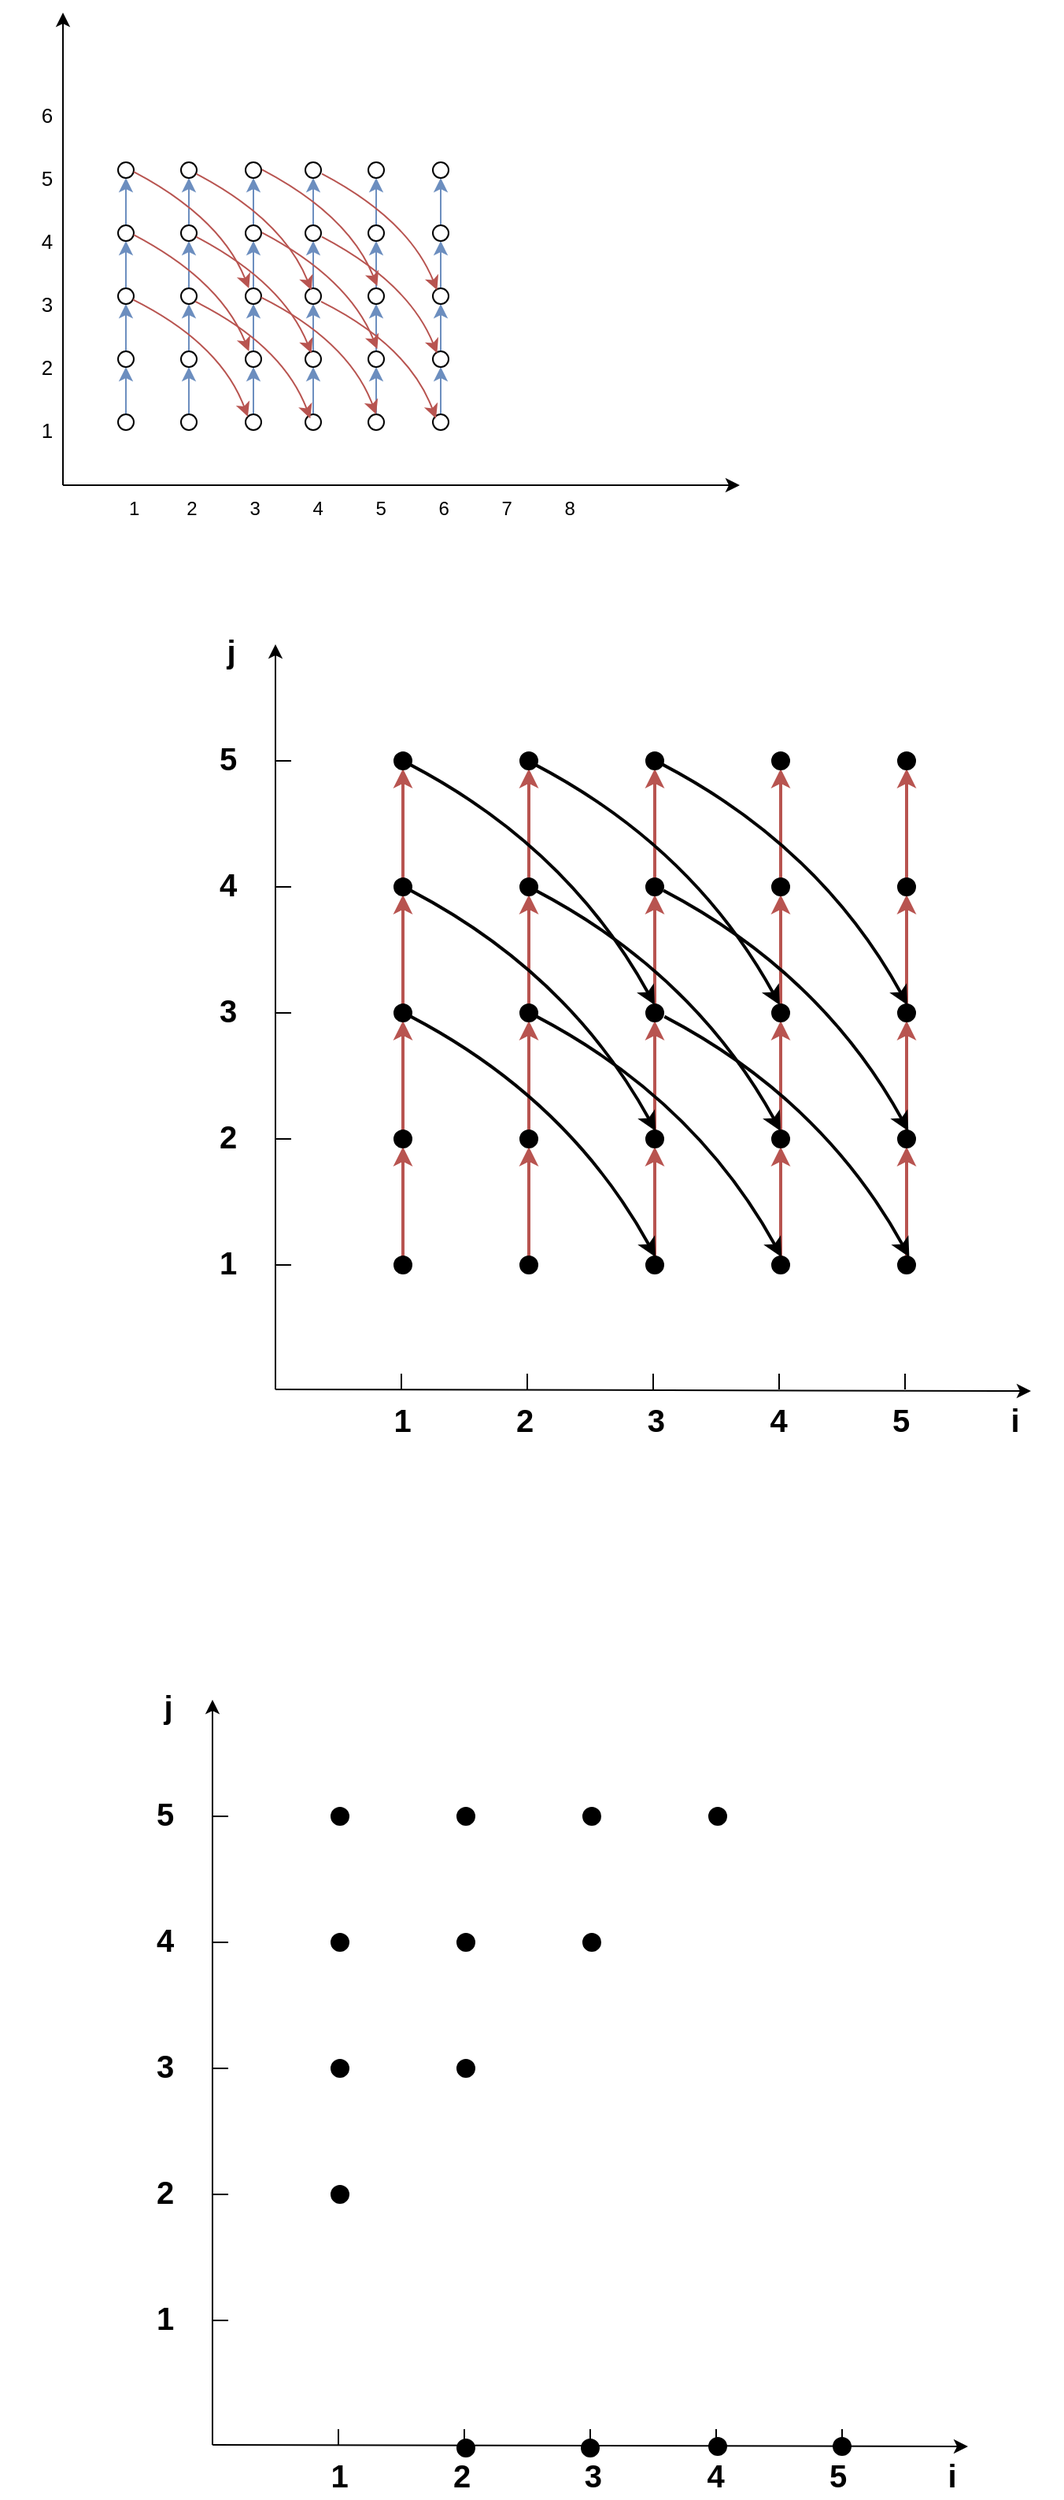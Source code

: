 <mxfile version="20.4.0" type="github">
  <diagram id="1EfTe6vMNu9yi9bhlWQg" name="Page-1">
    <mxGraphModel dx="540" dy="704" grid="1" gridSize="10" guides="1" tooltips="1" connect="1" arrows="1" fold="1" page="1" pageScale="1" pageWidth="850" pageHeight="1100" math="0" shadow="0">
      <root>
        <mxCell id="0" />
        <mxCell id="1" parent="0" />
        <mxCell id="rq-qiGX2FJayqIBKI3bo-3" value="" style="endArrow=classic;html=1;rounded=0;" edge="1" parent="1">
          <mxGeometry width="50" height="50" relative="1" as="geometry">
            <mxPoint x="40" y="400" as="sourcePoint" />
            <mxPoint x="470" y="400" as="targetPoint" />
          </mxGeometry>
        </mxCell>
        <mxCell id="rq-qiGX2FJayqIBKI3bo-4" value="" style="endArrow=classic;html=1;rounded=0;" edge="1" parent="1">
          <mxGeometry width="50" height="50" relative="1" as="geometry">
            <mxPoint x="40" y="400" as="sourcePoint" />
            <mxPoint x="40" y="100" as="targetPoint" />
          </mxGeometry>
        </mxCell>
        <mxCell id="rq-qiGX2FJayqIBKI3bo-5" value="1&amp;nbsp; &amp;nbsp; &amp;nbsp; &amp;nbsp; &amp;nbsp;2&amp;nbsp; &amp;nbsp; &amp;nbsp; &amp;nbsp; &amp;nbsp; 3&amp;nbsp; &amp;nbsp; &amp;nbsp; &amp;nbsp; &amp;nbsp; 4&amp;nbsp; &amp;nbsp; &amp;nbsp; &amp;nbsp; &amp;nbsp; 5&amp;nbsp; &amp;nbsp; &amp;nbsp; &amp;nbsp; &amp;nbsp; 6&amp;nbsp; &amp;nbsp; &amp;nbsp; &amp;nbsp; &amp;nbsp; 7&amp;nbsp; &amp;nbsp; &amp;nbsp; &amp;nbsp; &amp;nbsp; 8" style="text;html=1;strokeColor=none;fillColor=none;align=left;verticalAlign=middle;whiteSpace=wrap;rounded=0;" vertex="1" parent="1">
          <mxGeometry x="80" y="400" width="370" height="30" as="geometry" />
        </mxCell>
        <mxCell id="rq-qiGX2FJayqIBKI3bo-7" value="1" style="text;html=1;strokeColor=none;fillColor=none;align=center;verticalAlign=middle;whiteSpace=wrap;rounded=0;fontSize=13;" vertex="1" parent="1">
          <mxGeometry y="350" width="60" height="30" as="geometry" />
        </mxCell>
        <mxCell id="rq-qiGX2FJayqIBKI3bo-8" value="2&lt;span style=&quot;color: rgba(0, 0, 0, 0); font-family: monospace; font-size: 0px; text-align: start;&quot;&gt;%3CmxGraphModel%3E%3Croot%3E%3CmxCell%20id%3D%220%22%2F%3E%3CmxCell%20id%3D%221%22%20parent%3D%220%22%2F%3E%3CmxCell%20id%3D%222%22%20value%3D%221%22%20style%3D%22text%3Bhtml%3D1%3BstrokeColor%3Dnone%3BfillColor%3Dnone%3Balign%3Dcenter%3BverticalAlign%3Dmiddle%3BwhiteSpace%3Dwrap%3Brounded%3D0%3BfontSize%3D13%3B%22%20vertex%3D%221%22%20parent%3D%221%22%3E%3CmxGeometry%20y%3D%22350%22%20width%3D%2260%22%20height%3D%2230%22%20as%3D%22geometry%22%2F%3E%3C%2FmxCell%3E%3C%2Froot%3E%3C%2FmxGraphModel%3E&lt;/span&gt;&lt;span style=&quot;color: rgba(0, 0, 0, 0); font-family: monospace; font-size: 0px; text-align: start;&quot;&gt;%3CmxGraphModel%3E%3Croot%3E%3CmxCell%20id%3D%220%22%2F%3E%3CmxCell%20id%3D%221%22%20parent%3D%220%22%2F%3E%3CmxCell%20id%3D%222%22%20value%3D%221%22%20style%3D%22text%3Bhtml%3D1%3BstrokeColor%3Dnone%3BfillColor%3Dnone%3Balign%3Dcenter%3BverticalAlign%3Dmiddle%3BwhiteSpace%3Dwrap%3Brounded%3D0%3BfontSize%3D13%3B%22%20vertex%3D%221%22%20parent%3D%221%22%3E%3CmxGeometry%20y%3D%22350%22%20width%3D%2260%22%20height%3D%2230%22%20as%3D%22geometry%22%2F%3E%3C%2FmxCell%3E%3C%2Froot%3E%3C%2FmxGraphModel%3E&lt;/span&gt;" style="text;html=1;strokeColor=none;fillColor=none;align=center;verticalAlign=middle;whiteSpace=wrap;rounded=0;fontSize=13;" vertex="1" parent="1">
          <mxGeometry y="310" width="60" height="30" as="geometry" />
        </mxCell>
        <mxCell id="rq-qiGX2FJayqIBKI3bo-9" value="3" style="text;html=1;strokeColor=none;fillColor=none;align=center;verticalAlign=middle;whiteSpace=wrap;rounded=0;fontSize=13;" vertex="1" parent="1">
          <mxGeometry y="270" width="60" height="30" as="geometry" />
        </mxCell>
        <mxCell id="rq-qiGX2FJayqIBKI3bo-10" value="4" style="text;html=1;strokeColor=none;fillColor=none;align=center;verticalAlign=middle;whiteSpace=wrap;rounded=0;fontSize=13;" vertex="1" parent="1">
          <mxGeometry y="230" width="60" height="30" as="geometry" />
        </mxCell>
        <mxCell id="rq-qiGX2FJayqIBKI3bo-11" value="5" style="text;html=1;strokeColor=none;fillColor=none;align=center;verticalAlign=middle;whiteSpace=wrap;rounded=0;fontSize=13;" vertex="1" parent="1">
          <mxGeometry y="190" width="60" height="30" as="geometry" />
        </mxCell>
        <mxCell id="rq-qiGX2FJayqIBKI3bo-13" value="6" style="text;html=1;strokeColor=none;fillColor=none;align=center;verticalAlign=middle;whiteSpace=wrap;rounded=0;fontSize=13;" vertex="1" parent="1">
          <mxGeometry y="150" width="60" height="30" as="geometry" />
        </mxCell>
        <mxCell id="rq-qiGX2FJayqIBKI3bo-68" style="edgeStyle=orthogonalEdgeStyle;curved=1;rounded=0;orthogonalLoop=1;jettySize=auto;html=1;entryX=0.5;entryY=1;entryDx=0;entryDy=0;fontSize=13;fillColor=#dae8fc;strokeColor=#6c8ebf;" edge="1" parent="1" source="rq-qiGX2FJayqIBKI3bo-14" target="rq-qiGX2FJayqIBKI3bo-18">
          <mxGeometry relative="1" as="geometry" />
        </mxCell>
        <mxCell id="rq-qiGX2FJayqIBKI3bo-14" value="" style="ellipse;whiteSpace=wrap;html=1;aspect=fixed;fontSize=13;" vertex="1" parent="1">
          <mxGeometry x="75" y="355" width="10" height="10" as="geometry" />
        </mxCell>
        <mxCell id="rq-qiGX2FJayqIBKI3bo-70" style="edgeStyle=orthogonalEdgeStyle;curved=1;rounded=0;orthogonalLoop=1;jettySize=auto;html=1;entryX=0.5;entryY=1;entryDx=0;entryDy=0;fontSize=13;fillColor=#dae8fc;strokeColor=#6c8ebf;" edge="1" parent="1" source="rq-qiGX2FJayqIBKI3bo-15" target="rq-qiGX2FJayqIBKI3bo-19">
          <mxGeometry relative="1" as="geometry" />
        </mxCell>
        <mxCell id="rq-qiGX2FJayqIBKI3bo-15" value="" style="ellipse;whiteSpace=wrap;html=1;aspect=fixed;fontSize=13;" vertex="1" parent="1">
          <mxGeometry x="115" y="355" width="10" height="10" as="geometry" />
        </mxCell>
        <mxCell id="rq-qiGX2FJayqIBKI3bo-73" style="edgeStyle=orthogonalEdgeStyle;curved=1;rounded=0;orthogonalLoop=1;jettySize=auto;html=1;entryX=0.5;entryY=1;entryDx=0;entryDy=0;fontSize=13;fillColor=#dae8fc;strokeColor=#6c8ebf;" edge="1" parent="1" source="rq-qiGX2FJayqIBKI3bo-16" target="rq-qiGX2FJayqIBKI3bo-20">
          <mxGeometry relative="1" as="geometry" />
        </mxCell>
        <mxCell id="rq-qiGX2FJayqIBKI3bo-16" value="" style="ellipse;whiteSpace=wrap;html=1;aspect=fixed;fontSize=13;" vertex="1" parent="1">
          <mxGeometry x="156" y="355" width="10" height="10" as="geometry" />
        </mxCell>
        <mxCell id="rq-qiGX2FJayqIBKI3bo-72" style="edgeStyle=orthogonalEdgeStyle;curved=1;rounded=0;orthogonalLoop=1;jettySize=auto;html=1;entryX=0.5;entryY=1;entryDx=0;entryDy=0;fontSize=13;fillColor=#dae8fc;strokeColor=#6c8ebf;" edge="1" parent="1" source="rq-qiGX2FJayqIBKI3bo-18" target="rq-qiGX2FJayqIBKI3bo-22">
          <mxGeometry relative="1" as="geometry" />
        </mxCell>
        <mxCell id="rq-qiGX2FJayqIBKI3bo-18" value="" style="ellipse;whiteSpace=wrap;html=1;aspect=fixed;fontSize=13;" vertex="1" parent="1">
          <mxGeometry x="75" y="315" width="10" height="10" as="geometry" />
        </mxCell>
        <mxCell id="rq-qiGX2FJayqIBKI3bo-71" style="edgeStyle=orthogonalEdgeStyle;curved=1;rounded=0;orthogonalLoop=1;jettySize=auto;html=1;entryX=0.5;entryY=1;entryDx=0;entryDy=0;fontSize=13;fillColor=#dae8fc;strokeColor=#6c8ebf;" edge="1" parent="1" source="rq-qiGX2FJayqIBKI3bo-19" target="rq-qiGX2FJayqIBKI3bo-23">
          <mxGeometry relative="1" as="geometry" />
        </mxCell>
        <mxCell id="rq-qiGX2FJayqIBKI3bo-19" value="" style="ellipse;whiteSpace=wrap;html=1;aspect=fixed;fontSize=13;" vertex="1" parent="1">
          <mxGeometry x="115" y="315" width="10" height="10" as="geometry" />
        </mxCell>
        <mxCell id="rq-qiGX2FJayqIBKI3bo-74" style="edgeStyle=orthogonalEdgeStyle;curved=1;rounded=0;orthogonalLoop=1;jettySize=auto;html=1;entryX=0.5;entryY=1;entryDx=0;entryDy=0;fontSize=13;fillColor=#dae8fc;strokeColor=#6c8ebf;" edge="1" parent="1" source="rq-qiGX2FJayqIBKI3bo-20" target="rq-qiGX2FJayqIBKI3bo-24">
          <mxGeometry relative="1" as="geometry" />
        </mxCell>
        <mxCell id="rq-qiGX2FJayqIBKI3bo-20" value="" style="ellipse;whiteSpace=wrap;html=1;aspect=fixed;fontSize=13;" vertex="1" parent="1">
          <mxGeometry x="156" y="315" width="10" height="10" as="geometry" />
        </mxCell>
        <mxCell id="rq-qiGX2FJayqIBKI3bo-77" style="edgeStyle=orthogonalEdgeStyle;curved=1;rounded=0;orthogonalLoop=1;jettySize=auto;html=1;entryX=0.5;entryY=1;entryDx=0;entryDy=0;fontSize=13;fillColor=#dae8fc;strokeColor=#6c8ebf;" edge="1" parent="1" source="rq-qiGX2FJayqIBKI3bo-22" target="rq-qiGX2FJayqIBKI3bo-26">
          <mxGeometry relative="1" as="geometry" />
        </mxCell>
        <mxCell id="rq-qiGX2FJayqIBKI3bo-22" value="" style="ellipse;whiteSpace=wrap;html=1;aspect=fixed;fontSize=13;" vertex="1" parent="1">
          <mxGeometry x="75" y="275" width="10" height="10" as="geometry" />
        </mxCell>
        <mxCell id="rq-qiGX2FJayqIBKI3bo-76" style="edgeStyle=orthogonalEdgeStyle;curved=1;rounded=0;orthogonalLoop=1;jettySize=auto;html=1;entryX=0.5;entryY=1;entryDx=0;entryDy=0;fontSize=13;fillColor=#dae8fc;strokeColor=#6c8ebf;" edge="1" parent="1" source="rq-qiGX2FJayqIBKI3bo-23" target="rq-qiGX2FJayqIBKI3bo-27">
          <mxGeometry relative="1" as="geometry" />
        </mxCell>
        <mxCell id="rq-qiGX2FJayqIBKI3bo-23" value="" style="ellipse;whiteSpace=wrap;html=1;aspect=fixed;fontSize=13;" vertex="1" parent="1">
          <mxGeometry x="115" y="275" width="10" height="10" as="geometry" />
        </mxCell>
        <mxCell id="rq-qiGX2FJayqIBKI3bo-75" style="edgeStyle=orthogonalEdgeStyle;curved=1;rounded=0;orthogonalLoop=1;jettySize=auto;html=1;entryX=0.5;entryY=1;entryDx=0;entryDy=0;fontSize=13;fillColor=#dae8fc;strokeColor=#6c8ebf;" edge="1" parent="1" source="rq-qiGX2FJayqIBKI3bo-24" target="rq-qiGX2FJayqIBKI3bo-28">
          <mxGeometry relative="1" as="geometry" />
        </mxCell>
        <mxCell id="rq-qiGX2FJayqIBKI3bo-24" value="" style="ellipse;whiteSpace=wrap;html=1;aspect=fixed;fontSize=13;" vertex="1" parent="1">
          <mxGeometry x="156" y="275" width="10" height="10" as="geometry" />
        </mxCell>
        <mxCell id="rq-qiGX2FJayqIBKI3bo-78" style="edgeStyle=orthogonalEdgeStyle;curved=1;rounded=0;orthogonalLoop=1;jettySize=auto;html=1;entryX=0.5;entryY=1;entryDx=0;entryDy=0;fontSize=13;fillColor=#dae8fc;strokeColor=#6c8ebf;" edge="1" parent="1" source="rq-qiGX2FJayqIBKI3bo-26" target="rq-qiGX2FJayqIBKI3bo-39">
          <mxGeometry relative="1" as="geometry" />
        </mxCell>
        <mxCell id="rq-qiGX2FJayqIBKI3bo-26" value="" style="ellipse;whiteSpace=wrap;html=1;aspect=fixed;fontSize=13;" vertex="1" parent="1">
          <mxGeometry x="75" y="235" width="10" height="10" as="geometry" />
        </mxCell>
        <mxCell id="rq-qiGX2FJayqIBKI3bo-80" style="edgeStyle=orthogonalEdgeStyle;curved=1;rounded=0;orthogonalLoop=1;jettySize=auto;html=1;entryX=0.5;entryY=1;entryDx=0;entryDy=0;fontSize=13;fillColor=#dae8fc;strokeColor=#6c8ebf;" edge="1" parent="1" source="rq-qiGX2FJayqIBKI3bo-27" target="rq-qiGX2FJayqIBKI3bo-40">
          <mxGeometry relative="1" as="geometry" />
        </mxCell>
        <mxCell id="rq-qiGX2FJayqIBKI3bo-27" value="" style="ellipse;whiteSpace=wrap;html=1;aspect=fixed;fontSize=13;" vertex="1" parent="1">
          <mxGeometry x="115" y="235" width="10" height="10" as="geometry" />
        </mxCell>
        <mxCell id="rq-qiGX2FJayqIBKI3bo-81" style="edgeStyle=orthogonalEdgeStyle;curved=1;rounded=0;orthogonalLoop=1;jettySize=auto;html=1;entryX=0.5;entryY=1;entryDx=0;entryDy=0;fontSize=13;fillColor=#dae8fc;strokeColor=#6c8ebf;" edge="1" parent="1" source="rq-qiGX2FJayqIBKI3bo-28" target="rq-qiGX2FJayqIBKI3bo-41">
          <mxGeometry relative="1" as="geometry" />
        </mxCell>
        <mxCell id="rq-qiGX2FJayqIBKI3bo-28" value="" style="ellipse;whiteSpace=wrap;html=1;aspect=fixed;fontSize=13;" vertex="1" parent="1">
          <mxGeometry x="156" y="235" width="10" height="10" as="geometry" />
        </mxCell>
        <mxCell id="rq-qiGX2FJayqIBKI3bo-39" value="" style="ellipse;whiteSpace=wrap;html=1;aspect=fixed;fontSize=13;" vertex="1" parent="1">
          <mxGeometry x="75" y="195" width="10" height="10" as="geometry" />
        </mxCell>
        <mxCell id="rq-qiGX2FJayqIBKI3bo-40" value="" style="ellipse;whiteSpace=wrap;html=1;aspect=fixed;fontSize=13;" vertex="1" parent="1">
          <mxGeometry x="115" y="195" width="10" height="10" as="geometry" />
        </mxCell>
        <mxCell id="rq-qiGX2FJayqIBKI3bo-41" value="" style="ellipse;whiteSpace=wrap;html=1;aspect=fixed;fontSize=13;" vertex="1" parent="1">
          <mxGeometry x="156" y="195" width="10" height="10" as="geometry" />
        </mxCell>
        <mxCell id="rq-qiGX2FJayqIBKI3bo-64" value="" style="curved=1;endArrow=classic;html=1;rounded=0;fontSize=13;entryX=0;entryY=0;entryDx=0;entryDy=0;fillColor=#f8cecc;strokeColor=#b85450;" edge="1" parent="1" source="rq-qiGX2FJayqIBKI3bo-22" target="rq-qiGX2FJayqIBKI3bo-16">
          <mxGeometry width="50" height="50" relative="1" as="geometry">
            <mxPoint x="85" y="330" as="sourcePoint" />
            <mxPoint x="155.711" y="280" as="targetPoint" />
            <Array as="points">
              <mxPoint x="140" y="310" />
            </Array>
          </mxGeometry>
        </mxCell>
        <mxCell id="rq-qiGX2FJayqIBKI3bo-82" style="edgeStyle=orthogonalEdgeStyle;curved=1;rounded=0;orthogonalLoop=1;jettySize=auto;html=1;entryX=0.5;entryY=1;entryDx=0;entryDy=0;fontSize=13;fillColor=#dae8fc;strokeColor=#6c8ebf;" edge="1" parent="1" source="rq-qiGX2FJayqIBKI3bo-83" target="rq-qiGX2FJayqIBKI3bo-89">
          <mxGeometry relative="1" as="geometry" />
        </mxCell>
        <mxCell id="rq-qiGX2FJayqIBKI3bo-83" value="" style="ellipse;whiteSpace=wrap;html=1;aspect=fixed;fontSize=13;" vertex="1" parent="1">
          <mxGeometry x="194" y="355" width="10" height="10" as="geometry" />
        </mxCell>
        <mxCell id="rq-qiGX2FJayqIBKI3bo-84" style="edgeStyle=orthogonalEdgeStyle;curved=1;rounded=0;orthogonalLoop=1;jettySize=auto;html=1;entryX=0.5;entryY=1;entryDx=0;entryDy=0;fontSize=13;fillColor=#dae8fc;strokeColor=#6c8ebf;" edge="1" parent="1" source="rq-qiGX2FJayqIBKI3bo-85" target="rq-qiGX2FJayqIBKI3bo-91">
          <mxGeometry relative="1" as="geometry" />
        </mxCell>
        <mxCell id="rq-qiGX2FJayqIBKI3bo-85" value="" style="ellipse;whiteSpace=wrap;html=1;aspect=fixed;fontSize=13;" vertex="1" parent="1">
          <mxGeometry x="234" y="355" width="10" height="10" as="geometry" />
        </mxCell>
        <mxCell id="rq-qiGX2FJayqIBKI3bo-86" style="edgeStyle=orthogonalEdgeStyle;curved=1;rounded=0;orthogonalLoop=1;jettySize=auto;html=1;entryX=0.5;entryY=1;entryDx=0;entryDy=0;fontSize=13;fillColor=#dae8fc;strokeColor=#6c8ebf;" edge="1" parent="1" source="rq-qiGX2FJayqIBKI3bo-87" target="rq-qiGX2FJayqIBKI3bo-93">
          <mxGeometry relative="1" as="geometry" />
        </mxCell>
        <mxCell id="rq-qiGX2FJayqIBKI3bo-87" value="" style="ellipse;whiteSpace=wrap;html=1;aspect=fixed;fontSize=13;" vertex="1" parent="1">
          <mxGeometry x="275" y="355" width="10" height="10" as="geometry" />
        </mxCell>
        <mxCell id="rq-qiGX2FJayqIBKI3bo-88" style="edgeStyle=orthogonalEdgeStyle;curved=1;rounded=0;orthogonalLoop=1;jettySize=auto;html=1;entryX=0.5;entryY=1;entryDx=0;entryDy=0;fontSize=13;fillColor=#dae8fc;strokeColor=#6c8ebf;" edge="1" parent="1" source="rq-qiGX2FJayqIBKI3bo-89" target="rq-qiGX2FJayqIBKI3bo-95">
          <mxGeometry relative="1" as="geometry" />
        </mxCell>
        <mxCell id="rq-qiGX2FJayqIBKI3bo-89" value="" style="ellipse;whiteSpace=wrap;html=1;aspect=fixed;fontSize=13;" vertex="1" parent="1">
          <mxGeometry x="194" y="315" width="10" height="10" as="geometry" />
        </mxCell>
        <mxCell id="rq-qiGX2FJayqIBKI3bo-90" style="edgeStyle=orthogonalEdgeStyle;curved=1;rounded=0;orthogonalLoop=1;jettySize=auto;html=1;entryX=0.5;entryY=1;entryDx=0;entryDy=0;fontSize=13;fillColor=#dae8fc;strokeColor=#6c8ebf;" edge="1" parent="1" source="rq-qiGX2FJayqIBKI3bo-91" target="rq-qiGX2FJayqIBKI3bo-97">
          <mxGeometry relative="1" as="geometry" />
        </mxCell>
        <mxCell id="rq-qiGX2FJayqIBKI3bo-91" value="" style="ellipse;whiteSpace=wrap;html=1;aspect=fixed;fontSize=13;" vertex="1" parent="1">
          <mxGeometry x="234" y="315" width="10" height="10" as="geometry" />
        </mxCell>
        <mxCell id="rq-qiGX2FJayqIBKI3bo-92" style="edgeStyle=orthogonalEdgeStyle;curved=1;rounded=0;orthogonalLoop=1;jettySize=auto;html=1;entryX=0.5;entryY=1;entryDx=0;entryDy=0;fontSize=13;fillColor=#dae8fc;strokeColor=#6c8ebf;" edge="1" parent="1" source="rq-qiGX2FJayqIBKI3bo-93" target="rq-qiGX2FJayqIBKI3bo-99">
          <mxGeometry relative="1" as="geometry" />
        </mxCell>
        <mxCell id="rq-qiGX2FJayqIBKI3bo-93" value="" style="ellipse;whiteSpace=wrap;html=1;aspect=fixed;fontSize=13;" vertex="1" parent="1">
          <mxGeometry x="275" y="315" width="10" height="10" as="geometry" />
        </mxCell>
        <mxCell id="rq-qiGX2FJayqIBKI3bo-94" style="edgeStyle=orthogonalEdgeStyle;curved=1;rounded=0;orthogonalLoop=1;jettySize=auto;html=1;entryX=0.5;entryY=1;entryDx=0;entryDy=0;fontSize=13;fillColor=#dae8fc;strokeColor=#6c8ebf;" edge="1" parent="1" source="rq-qiGX2FJayqIBKI3bo-95" target="rq-qiGX2FJayqIBKI3bo-101">
          <mxGeometry relative="1" as="geometry" />
        </mxCell>
        <mxCell id="rq-qiGX2FJayqIBKI3bo-95" value="" style="ellipse;whiteSpace=wrap;html=1;aspect=fixed;fontSize=13;" vertex="1" parent="1">
          <mxGeometry x="194" y="275" width="10" height="10" as="geometry" />
        </mxCell>
        <mxCell id="rq-qiGX2FJayqIBKI3bo-96" style="edgeStyle=orthogonalEdgeStyle;curved=1;rounded=0;orthogonalLoop=1;jettySize=auto;html=1;entryX=0.5;entryY=1;entryDx=0;entryDy=0;fontSize=13;fillColor=#dae8fc;strokeColor=#6c8ebf;" edge="1" parent="1" source="rq-qiGX2FJayqIBKI3bo-97" target="rq-qiGX2FJayqIBKI3bo-103">
          <mxGeometry relative="1" as="geometry" />
        </mxCell>
        <mxCell id="rq-qiGX2FJayqIBKI3bo-97" value="" style="ellipse;whiteSpace=wrap;html=1;aspect=fixed;fontSize=13;" vertex="1" parent="1">
          <mxGeometry x="234" y="275" width="10" height="10" as="geometry" />
        </mxCell>
        <mxCell id="rq-qiGX2FJayqIBKI3bo-98" style="edgeStyle=orthogonalEdgeStyle;curved=1;rounded=0;orthogonalLoop=1;jettySize=auto;html=1;entryX=0.5;entryY=1;entryDx=0;entryDy=0;fontSize=13;fillColor=#dae8fc;strokeColor=#6c8ebf;" edge="1" parent="1" source="rq-qiGX2FJayqIBKI3bo-99" target="rq-qiGX2FJayqIBKI3bo-105">
          <mxGeometry relative="1" as="geometry" />
        </mxCell>
        <mxCell id="rq-qiGX2FJayqIBKI3bo-99" value="" style="ellipse;whiteSpace=wrap;html=1;aspect=fixed;fontSize=13;" vertex="1" parent="1">
          <mxGeometry x="275" y="275" width="10" height="10" as="geometry" />
        </mxCell>
        <mxCell id="rq-qiGX2FJayqIBKI3bo-100" style="edgeStyle=orthogonalEdgeStyle;curved=1;rounded=0;orthogonalLoop=1;jettySize=auto;html=1;entryX=0.5;entryY=1;entryDx=0;entryDy=0;fontSize=13;fillColor=#dae8fc;strokeColor=#6c8ebf;" edge="1" parent="1" source="rq-qiGX2FJayqIBKI3bo-101" target="rq-qiGX2FJayqIBKI3bo-106">
          <mxGeometry relative="1" as="geometry" />
        </mxCell>
        <mxCell id="rq-qiGX2FJayqIBKI3bo-101" value="" style="ellipse;whiteSpace=wrap;html=1;aspect=fixed;fontSize=13;" vertex="1" parent="1">
          <mxGeometry x="194" y="235" width="10" height="10" as="geometry" />
        </mxCell>
        <mxCell id="rq-qiGX2FJayqIBKI3bo-102" style="edgeStyle=orthogonalEdgeStyle;curved=1;rounded=0;orthogonalLoop=1;jettySize=auto;html=1;entryX=0.5;entryY=1;entryDx=0;entryDy=0;fontSize=13;fillColor=#dae8fc;strokeColor=#6c8ebf;" edge="1" parent="1" source="rq-qiGX2FJayqIBKI3bo-103" target="rq-qiGX2FJayqIBKI3bo-107">
          <mxGeometry relative="1" as="geometry" />
        </mxCell>
        <mxCell id="rq-qiGX2FJayqIBKI3bo-103" value="" style="ellipse;whiteSpace=wrap;html=1;aspect=fixed;fontSize=13;" vertex="1" parent="1">
          <mxGeometry x="234" y="235" width="10" height="10" as="geometry" />
        </mxCell>
        <mxCell id="rq-qiGX2FJayqIBKI3bo-104" style="edgeStyle=orthogonalEdgeStyle;curved=1;rounded=0;orthogonalLoop=1;jettySize=auto;html=1;entryX=0.5;entryY=1;entryDx=0;entryDy=0;fontSize=13;fillColor=#dae8fc;strokeColor=#6c8ebf;" edge="1" parent="1" source="rq-qiGX2FJayqIBKI3bo-105" target="rq-qiGX2FJayqIBKI3bo-108">
          <mxGeometry relative="1" as="geometry" />
        </mxCell>
        <mxCell id="rq-qiGX2FJayqIBKI3bo-105" value="" style="ellipse;whiteSpace=wrap;html=1;aspect=fixed;fontSize=13;" vertex="1" parent="1">
          <mxGeometry x="275" y="235" width="10" height="10" as="geometry" />
        </mxCell>
        <mxCell id="rq-qiGX2FJayqIBKI3bo-106" value="" style="ellipse;whiteSpace=wrap;html=1;aspect=fixed;fontSize=13;" vertex="1" parent="1">
          <mxGeometry x="194" y="195" width="10" height="10" as="geometry" />
        </mxCell>
        <mxCell id="rq-qiGX2FJayqIBKI3bo-107" value="" style="ellipse;whiteSpace=wrap;html=1;aspect=fixed;fontSize=13;" vertex="1" parent="1">
          <mxGeometry x="234" y="195" width="10" height="10" as="geometry" />
        </mxCell>
        <mxCell id="rq-qiGX2FJayqIBKI3bo-108" value="" style="ellipse;whiteSpace=wrap;html=1;aspect=fixed;fontSize=13;" vertex="1" parent="1">
          <mxGeometry x="275" y="195" width="10" height="10" as="geometry" />
        </mxCell>
        <mxCell id="rq-qiGX2FJayqIBKI3bo-113" value="" style="curved=1;endArrow=classic;html=1;rounded=0;fontSize=13;entryX=0;entryY=0;entryDx=0;entryDy=0;fillColor=#f8cecc;strokeColor=#b85450;" edge="1" parent="1">
          <mxGeometry width="50" height="50" relative="1" as="geometry">
            <mxPoint x="84.997" y="241.112" as="sourcePoint" />
            <mxPoint x="158.174" y="315.004" as="targetPoint" />
            <Array as="points">
              <mxPoint x="140" y="270" />
            </Array>
          </mxGeometry>
        </mxCell>
        <mxCell id="rq-qiGX2FJayqIBKI3bo-114" value="" style="curved=1;endArrow=classic;html=1;rounded=0;fontSize=13;entryX=0;entryY=0;entryDx=0;entryDy=0;fillColor=#f8cecc;strokeColor=#b85450;" edge="1" parent="1">
          <mxGeometry width="50" height="50" relative="1" as="geometry">
            <mxPoint x="84.997" y="201.112" as="sourcePoint" />
            <mxPoint x="158.174" y="275.004" as="targetPoint" />
            <Array as="points">
              <mxPoint x="140" y="230" />
            </Array>
          </mxGeometry>
        </mxCell>
        <mxCell id="rq-qiGX2FJayqIBKI3bo-125" value="" style="curved=1;endArrow=classic;html=1;rounded=0;fontSize=13;entryX=0;entryY=0;entryDx=0;entryDy=0;fillColor=#f8cecc;strokeColor=#b85450;" edge="1" parent="1">
          <mxGeometry width="50" height="50" relative="1" as="geometry">
            <mxPoint x="124.152" y="283.446" as="sourcePoint" />
            <mxPoint x="197.144" y="357.674" as="targetPoint" />
            <Array as="points">
              <mxPoint x="179.68" y="311.21" />
            </Array>
          </mxGeometry>
        </mxCell>
        <mxCell id="rq-qiGX2FJayqIBKI3bo-126" value="" style="curved=1;endArrow=classic;html=1;rounded=0;fontSize=13;entryX=0;entryY=0;entryDx=0;entryDy=0;fillColor=#f8cecc;strokeColor=#b85450;" edge="1" parent="1">
          <mxGeometry width="50" height="50" relative="1" as="geometry">
            <mxPoint x="124.677" y="242.322" as="sourcePoint" />
            <mxPoint x="197.854" y="316.214" as="targetPoint" />
            <Array as="points">
              <mxPoint x="179.68" y="271.21" />
            </Array>
          </mxGeometry>
        </mxCell>
        <mxCell id="rq-qiGX2FJayqIBKI3bo-127" value="" style="curved=1;endArrow=classic;html=1;rounded=0;fontSize=13;entryX=0;entryY=0;entryDx=0;entryDy=0;fillColor=#f8cecc;strokeColor=#b85450;" edge="1" parent="1">
          <mxGeometry width="50" height="50" relative="1" as="geometry">
            <mxPoint x="124.677" y="202.322" as="sourcePoint" />
            <mxPoint x="197.854" y="276.214" as="targetPoint" />
            <Array as="points">
              <mxPoint x="179.68" y="231.21" />
            </Array>
          </mxGeometry>
        </mxCell>
        <mxCell id="rq-qiGX2FJayqIBKI3bo-128" value="" style="curved=1;endArrow=classic;html=1;rounded=0;fontSize=13;entryX=0;entryY=0;entryDx=0;entryDy=0;fillColor=#f8cecc;strokeColor=#b85450;" edge="1" parent="1">
          <mxGeometry width="50" height="50" relative="1" as="geometry">
            <mxPoint x="166.002" y="280.776" as="sourcePoint" />
            <mxPoint x="238.994" y="355.004" as="targetPoint" />
            <Array as="points">
              <mxPoint x="221.53" y="308.54" />
            </Array>
          </mxGeometry>
        </mxCell>
        <mxCell id="rq-qiGX2FJayqIBKI3bo-129" value="" style="curved=1;endArrow=classic;html=1;rounded=0;fontSize=13;entryX=0;entryY=0;entryDx=0;entryDy=0;fillColor=#f8cecc;strokeColor=#b85450;" edge="1" parent="1">
          <mxGeometry width="50" height="50" relative="1" as="geometry">
            <mxPoint x="166.527" y="239.652" as="sourcePoint" />
            <mxPoint x="239.704" y="313.544" as="targetPoint" />
            <Array as="points">
              <mxPoint x="221.53" y="268.54" />
            </Array>
          </mxGeometry>
        </mxCell>
        <mxCell id="rq-qiGX2FJayqIBKI3bo-130" value="" style="curved=1;endArrow=classic;html=1;rounded=0;fontSize=13;entryX=0;entryY=0;entryDx=0;entryDy=0;fillColor=#f8cecc;strokeColor=#b85450;" edge="1" parent="1">
          <mxGeometry width="50" height="50" relative="1" as="geometry">
            <mxPoint x="166.527" y="199.652" as="sourcePoint" />
            <mxPoint x="239.704" y="273.544" as="targetPoint" />
            <Array as="points">
              <mxPoint x="221.53" y="228.54" />
            </Array>
          </mxGeometry>
        </mxCell>
        <mxCell id="rq-qiGX2FJayqIBKI3bo-131" value="" style="curved=1;endArrow=classic;html=1;rounded=0;fontSize=13;entryX=0;entryY=0;entryDx=0;entryDy=0;fillColor=#f8cecc;strokeColor=#b85450;" edge="1" parent="1">
          <mxGeometry width="50" height="50" relative="1" as="geometry">
            <mxPoint x="204.002" y="283.446" as="sourcePoint" />
            <mxPoint x="276.994" y="357.674" as="targetPoint" />
            <Array as="points">
              <mxPoint x="259.53" y="311.21" />
            </Array>
          </mxGeometry>
        </mxCell>
        <mxCell id="rq-qiGX2FJayqIBKI3bo-132" value="" style="curved=1;endArrow=classic;html=1;rounded=0;fontSize=13;entryX=0;entryY=0;entryDx=0;entryDy=0;fillColor=#f8cecc;strokeColor=#b85450;" edge="1" parent="1">
          <mxGeometry width="50" height="50" relative="1" as="geometry">
            <mxPoint x="204.527" y="242.322" as="sourcePoint" />
            <mxPoint x="277.704" y="316.214" as="targetPoint" />
            <Array as="points">
              <mxPoint x="259.53" y="271.21" />
            </Array>
          </mxGeometry>
        </mxCell>
        <mxCell id="rq-qiGX2FJayqIBKI3bo-133" value="" style="curved=1;endArrow=classic;html=1;rounded=0;fontSize=13;entryX=0;entryY=0;entryDx=0;entryDy=0;fillColor=#f8cecc;strokeColor=#b85450;" edge="1" parent="1">
          <mxGeometry width="50" height="50" relative="1" as="geometry">
            <mxPoint x="204.527" y="202.322" as="sourcePoint" />
            <mxPoint x="277.704" y="276.214" as="targetPoint" />
            <Array as="points">
              <mxPoint x="259.53" y="231.21" />
            </Array>
          </mxGeometry>
        </mxCell>
        <mxCell id="rq-qiGX2FJayqIBKI3bo-134" style="edgeStyle=orthogonalEdgeStyle;curved=1;rounded=0;orthogonalLoop=1;jettySize=auto;html=1;entryX=0.5;entryY=1;entryDx=0;entryDy=0;fontSize=13;fillColor=#f8cecc;strokeColor=#b85450;strokeWidth=2;" edge="1" parent="1" source="rq-qiGX2FJayqIBKI3bo-135" target="rq-qiGX2FJayqIBKI3bo-141">
          <mxGeometry relative="1" as="geometry" />
        </mxCell>
        <mxCell id="rq-qiGX2FJayqIBKI3bo-135" value="" style="ellipse;whiteSpace=wrap;html=1;aspect=fixed;fontSize=13;fillColor=#000000;strokeWidth=2;" vertex="1" parent="1">
          <mxGeometry x="251" y="890" width="10" height="10" as="geometry" />
        </mxCell>
        <mxCell id="rq-qiGX2FJayqIBKI3bo-140" style="edgeStyle=orthogonalEdgeStyle;curved=1;rounded=0;orthogonalLoop=1;jettySize=auto;html=1;entryX=0.5;entryY=1;entryDx=0;entryDy=0;fontSize=13;fillColor=#f8cecc;strokeColor=#b85450;strokeWidth=2;" edge="1" parent="1" source="rq-qiGX2FJayqIBKI3bo-141" target="rq-qiGX2FJayqIBKI3bo-147">
          <mxGeometry relative="1" as="geometry" />
        </mxCell>
        <mxCell id="rq-qiGX2FJayqIBKI3bo-141" value="" style="ellipse;whiteSpace=wrap;html=1;aspect=fixed;fontSize=13;fillColor=#000000;strokeWidth=2;" vertex="1" parent="1">
          <mxGeometry x="251" y="810" width="10" height="10" as="geometry" />
        </mxCell>
        <mxCell id="rq-qiGX2FJayqIBKI3bo-146" style="edgeStyle=orthogonalEdgeStyle;curved=1;rounded=0;orthogonalLoop=1;jettySize=auto;html=1;entryX=0.5;entryY=1;entryDx=0;entryDy=0;fontSize=13;fillColor=#f8cecc;strokeColor=#b85450;strokeWidth=2;" edge="1" parent="1" source="rq-qiGX2FJayqIBKI3bo-147" target="rq-qiGX2FJayqIBKI3bo-153">
          <mxGeometry relative="1" as="geometry" />
        </mxCell>
        <mxCell id="rq-qiGX2FJayqIBKI3bo-147" value="" style="ellipse;whiteSpace=wrap;html=1;aspect=fixed;fontSize=13;fillColor=#000000;strokeWidth=2;" vertex="1" parent="1">
          <mxGeometry x="251" y="730" width="10" height="10" as="geometry" />
        </mxCell>
        <mxCell id="rq-qiGX2FJayqIBKI3bo-152" style="edgeStyle=orthogonalEdgeStyle;curved=1;rounded=0;orthogonalLoop=1;jettySize=auto;html=1;entryX=0.5;entryY=1;entryDx=0;entryDy=0;fontSize=13;fillColor=#f8cecc;strokeColor=#b85450;strokeWidth=2;" edge="1" parent="1" source="rq-qiGX2FJayqIBKI3bo-153" target="rq-qiGX2FJayqIBKI3bo-158">
          <mxGeometry relative="1" as="geometry" />
        </mxCell>
        <mxCell id="rq-qiGX2FJayqIBKI3bo-153" value="" style="ellipse;whiteSpace=wrap;html=1;aspect=fixed;fontSize=13;fillColor=#000000;strokeWidth=2;" vertex="1" parent="1">
          <mxGeometry x="251" y="650" width="10" height="10" as="geometry" />
        </mxCell>
        <mxCell id="rq-qiGX2FJayqIBKI3bo-158" value="" style="ellipse;whiteSpace=wrap;html=1;aspect=fixed;fontSize=13;fillColor=#000000;strokeWidth=2;" vertex="1" parent="1">
          <mxGeometry x="251" y="570" width="10" height="10" as="geometry" />
        </mxCell>
        <mxCell id="rq-qiGX2FJayqIBKI3bo-209" style="edgeStyle=orthogonalEdgeStyle;curved=1;rounded=0;orthogonalLoop=1;jettySize=auto;html=1;entryX=0.5;entryY=1;entryDx=0;entryDy=0;fontSize=13;fillColor=#f8cecc;strokeColor=#b85450;strokeWidth=2;" edge="1" parent="1" source="rq-qiGX2FJayqIBKI3bo-210" target="rq-qiGX2FJayqIBKI3bo-212">
          <mxGeometry relative="1" as="geometry" />
        </mxCell>
        <mxCell id="rq-qiGX2FJayqIBKI3bo-210" value="" style="ellipse;whiteSpace=wrap;html=1;aspect=fixed;fontSize=13;fillColor=#000000;strokeWidth=2;" vertex="1" parent="1">
          <mxGeometry x="331" y="890" width="10" height="10" as="geometry" />
        </mxCell>
        <mxCell id="rq-qiGX2FJayqIBKI3bo-211" style="edgeStyle=orthogonalEdgeStyle;curved=1;rounded=0;orthogonalLoop=1;jettySize=auto;html=1;entryX=0.5;entryY=1;entryDx=0;entryDy=0;fontSize=13;fillColor=#f8cecc;strokeColor=#b85450;strokeWidth=2;" edge="1" parent="1" source="rq-qiGX2FJayqIBKI3bo-212" target="rq-qiGX2FJayqIBKI3bo-214">
          <mxGeometry relative="1" as="geometry" />
        </mxCell>
        <mxCell id="rq-qiGX2FJayqIBKI3bo-212" value="" style="ellipse;whiteSpace=wrap;html=1;aspect=fixed;fontSize=13;fillColor=#000000;strokeWidth=2;" vertex="1" parent="1">
          <mxGeometry x="331" y="810" width="10" height="10" as="geometry" />
        </mxCell>
        <mxCell id="rq-qiGX2FJayqIBKI3bo-213" style="edgeStyle=orthogonalEdgeStyle;curved=1;rounded=0;orthogonalLoop=1;jettySize=auto;html=1;entryX=0.5;entryY=1;entryDx=0;entryDy=0;fontSize=13;fillColor=#f8cecc;strokeColor=#b85450;strokeWidth=2;" edge="1" parent="1" source="rq-qiGX2FJayqIBKI3bo-214" target="rq-qiGX2FJayqIBKI3bo-216">
          <mxGeometry relative="1" as="geometry" />
        </mxCell>
        <mxCell id="rq-qiGX2FJayqIBKI3bo-214" value="" style="ellipse;whiteSpace=wrap;html=1;aspect=fixed;fontSize=13;fillColor=#000000;strokeWidth=2;" vertex="1" parent="1">
          <mxGeometry x="331" y="730" width="10" height="10" as="geometry" />
        </mxCell>
        <mxCell id="rq-qiGX2FJayqIBKI3bo-215" style="edgeStyle=orthogonalEdgeStyle;curved=1;rounded=0;orthogonalLoop=1;jettySize=auto;html=1;entryX=0.5;entryY=1;entryDx=0;entryDy=0;fontSize=13;fillColor=#f8cecc;strokeColor=#b85450;strokeWidth=2;" edge="1" parent="1" source="rq-qiGX2FJayqIBKI3bo-216" target="rq-qiGX2FJayqIBKI3bo-217">
          <mxGeometry relative="1" as="geometry" />
        </mxCell>
        <mxCell id="rq-qiGX2FJayqIBKI3bo-216" value="" style="ellipse;whiteSpace=wrap;html=1;aspect=fixed;fontSize=13;fillColor=#000000;strokeWidth=2;" vertex="1" parent="1">
          <mxGeometry x="331" y="650" width="10" height="10" as="geometry" />
        </mxCell>
        <mxCell id="rq-qiGX2FJayqIBKI3bo-217" value="" style="ellipse;whiteSpace=wrap;html=1;aspect=fixed;fontSize=13;fillColor=#000000;strokeWidth=2;" vertex="1" parent="1">
          <mxGeometry x="331" y="570" width="10" height="10" as="geometry" />
        </mxCell>
        <mxCell id="rq-qiGX2FJayqIBKI3bo-218" style="edgeStyle=orthogonalEdgeStyle;curved=1;rounded=0;orthogonalLoop=1;jettySize=auto;html=1;entryX=0.5;entryY=1;entryDx=0;entryDy=0;fontSize=13;fillColor=#f8cecc;strokeColor=#b85450;strokeWidth=2;" edge="1" parent="1" source="rq-qiGX2FJayqIBKI3bo-219" target="rq-qiGX2FJayqIBKI3bo-221">
          <mxGeometry relative="1" as="geometry" />
        </mxCell>
        <mxCell id="rq-qiGX2FJayqIBKI3bo-219" value="" style="ellipse;whiteSpace=wrap;html=1;aspect=fixed;fontSize=13;fillColor=#000000;strokeWidth=2;" vertex="1" parent="1">
          <mxGeometry x="411" y="890" width="10" height="10" as="geometry" />
        </mxCell>
        <mxCell id="rq-qiGX2FJayqIBKI3bo-220" style="edgeStyle=orthogonalEdgeStyle;curved=1;rounded=0;orthogonalLoop=1;jettySize=auto;html=1;entryX=0.5;entryY=1;entryDx=0;entryDy=0;fontSize=13;fillColor=#f8cecc;strokeColor=#b85450;strokeWidth=2;" edge="1" parent="1" source="rq-qiGX2FJayqIBKI3bo-221" target="rq-qiGX2FJayqIBKI3bo-223">
          <mxGeometry relative="1" as="geometry" />
        </mxCell>
        <mxCell id="rq-qiGX2FJayqIBKI3bo-221" value="" style="ellipse;whiteSpace=wrap;html=1;aspect=fixed;fontSize=13;fillColor=#000000;strokeWidth=2;" vertex="1" parent="1">
          <mxGeometry x="411" y="810" width="10" height="10" as="geometry" />
        </mxCell>
        <mxCell id="rq-qiGX2FJayqIBKI3bo-222" style="edgeStyle=orthogonalEdgeStyle;curved=1;rounded=0;orthogonalLoop=1;jettySize=auto;html=1;entryX=0.5;entryY=1;entryDx=0;entryDy=0;fontSize=13;fillColor=#f8cecc;strokeColor=#b85450;strokeWidth=2;" edge="1" parent="1" source="rq-qiGX2FJayqIBKI3bo-223" target="rq-qiGX2FJayqIBKI3bo-225">
          <mxGeometry relative="1" as="geometry" />
        </mxCell>
        <mxCell id="rq-qiGX2FJayqIBKI3bo-223" value="" style="ellipse;whiteSpace=wrap;html=1;aspect=fixed;fontSize=13;fillColor=#000000;strokeWidth=2;" vertex="1" parent="1">
          <mxGeometry x="411" y="730" width="10" height="10" as="geometry" />
        </mxCell>
        <mxCell id="rq-qiGX2FJayqIBKI3bo-224" style="edgeStyle=orthogonalEdgeStyle;curved=1;rounded=0;orthogonalLoop=1;jettySize=auto;html=1;entryX=0.5;entryY=1;entryDx=0;entryDy=0;fontSize=13;fillColor=#f8cecc;strokeColor=#b85450;strokeWidth=2;" edge="1" parent="1" source="rq-qiGX2FJayqIBKI3bo-225" target="rq-qiGX2FJayqIBKI3bo-226">
          <mxGeometry relative="1" as="geometry" />
        </mxCell>
        <mxCell id="rq-qiGX2FJayqIBKI3bo-225" value="" style="ellipse;whiteSpace=wrap;html=1;aspect=fixed;fontSize=13;fillColor=#000000;strokeWidth=2;" vertex="1" parent="1">
          <mxGeometry x="411" y="650" width="10" height="10" as="geometry" />
        </mxCell>
        <mxCell id="rq-qiGX2FJayqIBKI3bo-226" value="" style="ellipse;whiteSpace=wrap;html=1;aspect=fixed;fontSize=13;fillColor=#000000;strokeWidth=2;" vertex="1" parent="1">
          <mxGeometry x="411" y="570" width="10" height="10" as="geometry" />
        </mxCell>
        <mxCell id="rq-qiGX2FJayqIBKI3bo-227" style="edgeStyle=orthogonalEdgeStyle;curved=1;rounded=0;orthogonalLoop=1;jettySize=auto;html=1;entryX=0.5;entryY=1;entryDx=0;entryDy=0;fontSize=13;fillColor=#f8cecc;strokeColor=#b85450;strokeWidth=2;" edge="1" parent="1" source="rq-qiGX2FJayqIBKI3bo-228" target="rq-qiGX2FJayqIBKI3bo-230">
          <mxGeometry relative="1" as="geometry" />
        </mxCell>
        <mxCell id="rq-qiGX2FJayqIBKI3bo-228" value="" style="ellipse;whiteSpace=wrap;html=1;aspect=fixed;fontSize=13;fillColor=#000000;strokeWidth=2;" vertex="1" parent="1">
          <mxGeometry x="491" y="890" width="10" height="10" as="geometry" />
        </mxCell>
        <mxCell id="rq-qiGX2FJayqIBKI3bo-229" style="edgeStyle=orthogonalEdgeStyle;curved=1;rounded=0;orthogonalLoop=1;jettySize=auto;html=1;entryX=0.5;entryY=1;entryDx=0;entryDy=0;fontSize=13;fillColor=#f8cecc;strokeColor=#b85450;strokeWidth=2;" edge="1" parent="1" source="rq-qiGX2FJayqIBKI3bo-230" target="rq-qiGX2FJayqIBKI3bo-232">
          <mxGeometry relative="1" as="geometry" />
        </mxCell>
        <mxCell id="rq-qiGX2FJayqIBKI3bo-230" value="" style="ellipse;whiteSpace=wrap;html=1;aspect=fixed;fontSize=13;fillColor=#000000;strokeWidth=2;" vertex="1" parent="1">
          <mxGeometry x="491" y="810" width="10" height="10" as="geometry" />
        </mxCell>
        <mxCell id="rq-qiGX2FJayqIBKI3bo-231" style="edgeStyle=orthogonalEdgeStyle;curved=1;rounded=0;orthogonalLoop=1;jettySize=auto;html=1;entryX=0.5;entryY=1;entryDx=0;entryDy=0;fontSize=13;fillColor=#f8cecc;strokeColor=#b85450;strokeWidth=2;" edge="1" parent="1" source="rq-qiGX2FJayqIBKI3bo-232" target="rq-qiGX2FJayqIBKI3bo-234">
          <mxGeometry relative="1" as="geometry" />
        </mxCell>
        <mxCell id="rq-qiGX2FJayqIBKI3bo-232" value="" style="ellipse;whiteSpace=wrap;html=1;aspect=fixed;fontSize=13;fillColor=#000000;strokeWidth=2;" vertex="1" parent="1">
          <mxGeometry x="491" y="730" width="10" height="10" as="geometry" />
        </mxCell>
        <mxCell id="rq-qiGX2FJayqIBKI3bo-233" style="edgeStyle=orthogonalEdgeStyle;curved=1;rounded=0;orthogonalLoop=1;jettySize=auto;html=1;entryX=0.5;entryY=1;entryDx=0;entryDy=0;fontSize=13;fillColor=#f8cecc;strokeColor=#b85450;strokeWidth=2;" edge="1" parent="1" source="rq-qiGX2FJayqIBKI3bo-234" target="rq-qiGX2FJayqIBKI3bo-235">
          <mxGeometry relative="1" as="geometry" />
        </mxCell>
        <mxCell id="rq-qiGX2FJayqIBKI3bo-234" value="" style="ellipse;whiteSpace=wrap;html=1;aspect=fixed;fontSize=13;fillColor=#000000;strokeWidth=2;" vertex="1" parent="1">
          <mxGeometry x="491" y="650" width="10" height="10" as="geometry" />
        </mxCell>
        <mxCell id="rq-qiGX2FJayqIBKI3bo-235" value="" style="ellipse;whiteSpace=wrap;html=1;aspect=fixed;fontSize=13;fillColor=#000000;strokeWidth=2;" vertex="1" parent="1">
          <mxGeometry x="491" y="570" width="10" height="10" as="geometry" />
        </mxCell>
        <mxCell id="rq-qiGX2FJayqIBKI3bo-272" style="edgeStyle=orthogonalEdgeStyle;curved=1;rounded=0;orthogonalLoop=1;jettySize=auto;html=1;entryX=0.5;entryY=1;entryDx=0;entryDy=0;fontSize=13;fillColor=#f8cecc;strokeColor=#b85450;strokeWidth=2;" edge="1" parent="1" source="rq-qiGX2FJayqIBKI3bo-273" target="rq-qiGX2FJayqIBKI3bo-275">
          <mxGeometry relative="1" as="geometry" />
        </mxCell>
        <mxCell id="rq-qiGX2FJayqIBKI3bo-273" value="" style="ellipse;whiteSpace=wrap;html=1;aspect=fixed;fontSize=13;fillColor=#000000;strokeWidth=2;" vertex="1" parent="1">
          <mxGeometry x="571" y="890" width="10" height="10" as="geometry" />
        </mxCell>
        <mxCell id="rq-qiGX2FJayqIBKI3bo-274" style="edgeStyle=orthogonalEdgeStyle;curved=1;rounded=0;orthogonalLoop=1;jettySize=auto;html=1;entryX=0.5;entryY=1;entryDx=0;entryDy=0;fontSize=13;fillColor=#f8cecc;strokeColor=#b85450;strokeWidth=2;" edge="1" parent="1" source="rq-qiGX2FJayqIBKI3bo-275" target="rq-qiGX2FJayqIBKI3bo-277">
          <mxGeometry relative="1" as="geometry" />
        </mxCell>
        <mxCell id="rq-qiGX2FJayqIBKI3bo-275" value="" style="ellipse;whiteSpace=wrap;html=1;aspect=fixed;fontSize=13;fillColor=#000000;strokeWidth=2;" vertex="1" parent="1">
          <mxGeometry x="571" y="810" width="10" height="10" as="geometry" />
        </mxCell>
        <mxCell id="rq-qiGX2FJayqIBKI3bo-276" style="edgeStyle=orthogonalEdgeStyle;curved=1;rounded=0;orthogonalLoop=1;jettySize=auto;html=1;entryX=0.5;entryY=1;entryDx=0;entryDy=0;fontSize=13;fillColor=#f8cecc;strokeColor=#b85450;strokeWidth=2;" edge="1" parent="1" source="rq-qiGX2FJayqIBKI3bo-277" target="rq-qiGX2FJayqIBKI3bo-279">
          <mxGeometry relative="1" as="geometry" />
        </mxCell>
        <mxCell id="rq-qiGX2FJayqIBKI3bo-277" value="" style="ellipse;whiteSpace=wrap;html=1;aspect=fixed;fontSize=13;fillColor=#000000;strokeWidth=2;" vertex="1" parent="1">
          <mxGeometry x="571" y="730" width="10" height="10" as="geometry" />
        </mxCell>
        <mxCell id="rq-qiGX2FJayqIBKI3bo-278" style="edgeStyle=orthogonalEdgeStyle;curved=1;rounded=0;orthogonalLoop=1;jettySize=auto;html=1;entryX=0.5;entryY=1;entryDx=0;entryDy=0;fontSize=13;fillColor=#f8cecc;strokeColor=#b85450;strokeWidth=2;" edge="1" parent="1" source="rq-qiGX2FJayqIBKI3bo-279" target="rq-qiGX2FJayqIBKI3bo-280">
          <mxGeometry relative="1" as="geometry" />
        </mxCell>
        <mxCell id="rq-qiGX2FJayqIBKI3bo-279" value="" style="ellipse;whiteSpace=wrap;html=1;aspect=fixed;fontSize=13;fillColor=#000000;strokeWidth=2;" vertex="1" parent="1">
          <mxGeometry x="571" y="650" width="10" height="10" as="geometry" />
        </mxCell>
        <mxCell id="rq-qiGX2FJayqIBKI3bo-280" value="" style="ellipse;whiteSpace=wrap;html=1;aspect=fixed;fontSize=13;fillColor=#000000;strokeWidth=2;" vertex="1" parent="1">
          <mxGeometry x="571" y="570" width="10" height="10" as="geometry" />
        </mxCell>
        <mxCell id="rq-qiGX2FJayqIBKI3bo-295" value="" style="curved=1;endArrow=classic;html=1;rounded=0;strokeColor=#000000;fontSize=13;entryX=0.5;entryY=0;entryDx=0;entryDy=0;strokeWidth=2;" edge="1" parent="1" source="rq-qiGX2FJayqIBKI3bo-158" target="rq-qiGX2FJayqIBKI3bo-223">
          <mxGeometry width="50" height="50" relative="1" as="geometry">
            <mxPoint x="261" y="625" as="sourcePoint" />
            <mxPoint x="331.711" y="575" as="targetPoint" />
            <Array as="points">
              <mxPoint x="361" y="630" />
            </Array>
          </mxGeometry>
        </mxCell>
        <mxCell id="rq-qiGX2FJayqIBKI3bo-297" value="" style="curved=1;endArrow=classic;html=1;rounded=0;strokeColor=#000000;fontSize=13;entryX=0.5;entryY=0;entryDx=0;entryDy=0;strokeWidth=2;" edge="1" parent="1">
          <mxGeometry width="50" height="50" relative="1" as="geometry">
            <mxPoint x="260.998" y="657.322" as="sourcePoint" />
            <mxPoint x="416.57" y="810.0" as="targetPoint" />
            <Array as="points">
              <mxPoint x="361.57" y="710" />
            </Array>
          </mxGeometry>
        </mxCell>
        <mxCell id="rq-qiGX2FJayqIBKI3bo-298" value="" style="curved=1;endArrow=classic;html=1;rounded=0;strokeColor=#000000;fontSize=13;entryX=0.5;entryY=0;entryDx=0;entryDy=0;strokeWidth=2;" edge="1" parent="1">
          <mxGeometry width="50" height="50" relative="1" as="geometry">
            <mxPoint x="260.998" y="737.322" as="sourcePoint" />
            <mxPoint x="416.57" y="890.0" as="targetPoint" />
            <Array as="points">
              <mxPoint x="361.57" y="790" />
            </Array>
          </mxGeometry>
        </mxCell>
        <mxCell id="rq-qiGX2FJayqIBKI3bo-299" value="" style="curved=1;endArrow=classic;html=1;rounded=0;strokeColor=#000000;fontSize=13;entryX=0.5;entryY=0;entryDx=0;entryDy=0;strokeWidth=2;" edge="1" parent="1">
          <mxGeometry width="50" height="50" relative="1" as="geometry">
            <mxPoint x="339.858" y="577.322" as="sourcePoint" />
            <mxPoint x="495.43" y="730.0" as="targetPoint" />
            <Array as="points">
              <mxPoint x="440.43" y="630" />
            </Array>
          </mxGeometry>
        </mxCell>
        <mxCell id="rq-qiGX2FJayqIBKI3bo-300" value="" style="curved=1;endArrow=classic;html=1;rounded=0;strokeColor=#000000;fontSize=13;entryX=0.5;entryY=0;entryDx=0;entryDy=0;strokeWidth=2;" edge="1" parent="1">
          <mxGeometry width="50" height="50" relative="1" as="geometry">
            <mxPoint x="340.428" y="657.322" as="sourcePoint" />
            <mxPoint x="496.0" y="810" as="targetPoint" />
            <Array as="points">
              <mxPoint x="441" y="710" />
            </Array>
          </mxGeometry>
        </mxCell>
        <mxCell id="rq-qiGX2FJayqIBKI3bo-301" value="" style="curved=1;endArrow=classic;html=1;rounded=0;strokeColor=#000000;fontSize=13;entryX=0.5;entryY=0;entryDx=0;entryDy=0;strokeWidth=2;" edge="1" parent="1">
          <mxGeometry width="50" height="50" relative="1" as="geometry">
            <mxPoint x="340.998" y="737.322" as="sourcePoint" />
            <mxPoint x="496.57" y="890" as="targetPoint" />
            <Array as="points">
              <mxPoint x="441.57" y="790" />
            </Array>
          </mxGeometry>
        </mxCell>
        <mxCell id="rq-qiGX2FJayqIBKI3bo-302" value="" style="curved=1;endArrow=classic;html=1;rounded=0;strokeColor=#000000;fontSize=13;entryX=0.5;entryY=0;entryDx=0;entryDy=0;strokeWidth=2;" edge="1" parent="1">
          <mxGeometry width="50" height="50" relative="1" as="geometry">
            <mxPoint x="420.998" y="577.322" as="sourcePoint" />
            <mxPoint x="576.57" y="730.0" as="targetPoint" />
            <Array as="points">
              <mxPoint x="521.57" y="630" />
            </Array>
          </mxGeometry>
        </mxCell>
        <mxCell id="rq-qiGX2FJayqIBKI3bo-303" value="" style="curved=1;endArrow=classic;html=1;rounded=0;strokeColor=#000000;fontSize=13;entryX=0.5;entryY=0;entryDx=0;entryDy=0;strokeWidth=2;" edge="1" parent="1">
          <mxGeometry width="50" height="50" relative="1" as="geometry">
            <mxPoint x="421.568" y="657.322" as="sourcePoint" />
            <mxPoint x="577.14" y="810" as="targetPoint" />
            <Array as="points">
              <mxPoint x="522.14" y="710" />
            </Array>
          </mxGeometry>
        </mxCell>
        <mxCell id="rq-qiGX2FJayqIBKI3bo-304" value="" style="curved=1;endArrow=classic;html=1;rounded=0;strokeColor=#000000;fontSize=13;entryX=0.5;entryY=0;entryDx=0;entryDy=0;strokeWidth=2;" edge="1" parent="1">
          <mxGeometry width="50" height="50" relative="1" as="geometry">
            <mxPoint x="422.138" y="737.322" as="sourcePoint" />
            <mxPoint x="577.71" y="890" as="targetPoint" />
            <Array as="points">
              <mxPoint x="522.71" y="790" />
            </Array>
          </mxGeometry>
        </mxCell>
        <mxCell id="rq-qiGX2FJayqIBKI3bo-305" value="" style="endArrow=classic;html=1;rounded=0;strokeColor=#000000;fontSize=13;curved=1;" edge="1" parent="1">
          <mxGeometry width="50" height="50" relative="1" as="geometry">
            <mxPoint x="175" y="974" as="sourcePoint" />
            <mxPoint x="175" y="501" as="targetPoint" />
          </mxGeometry>
        </mxCell>
        <mxCell id="rq-qiGX2FJayqIBKI3bo-306" value="" style="endArrow=classic;html=1;rounded=0;strokeColor=#000000;fontSize=13;curved=1;" edge="1" parent="1">
          <mxGeometry width="50" height="50" relative="1" as="geometry">
            <mxPoint x="175" y="974" as="sourcePoint" />
            <mxPoint x="655" y="975" as="targetPoint" />
          </mxGeometry>
        </mxCell>
        <mxCell id="rq-qiGX2FJayqIBKI3bo-307" value="&amp;nbsp; &amp;nbsp; 1&amp;nbsp; &amp;nbsp; &amp;nbsp; &amp;nbsp; &amp;nbsp; &amp;nbsp; 2&amp;nbsp; &amp;nbsp; &amp;nbsp; &amp;nbsp; &amp;nbsp; &amp;nbsp; &amp;nbsp;3&amp;nbsp; &amp;nbsp; &amp;nbsp; &amp;nbsp; &amp;nbsp; &amp;nbsp; 4&amp;nbsp; &amp;nbsp; &amp;nbsp; &amp;nbsp; &amp;nbsp; &amp;nbsp; 5" style="text;html=1;strokeColor=none;fillColor=none;align=left;verticalAlign=middle;whiteSpace=wrap;rounded=0;strokeWidth=2;fontSize=20;fontStyle=1" vertex="1" parent="1">
          <mxGeometry x="226" y="978" width="408" height="30" as="geometry" />
        </mxCell>
        <mxCell id="rq-qiGX2FJayqIBKI3bo-308" value="&lt;b&gt;i&lt;/b&gt;" style="text;html=1;strokeColor=none;fillColor=none;align=center;verticalAlign=middle;whiteSpace=wrap;rounded=0;strokeWidth=2;fontSize=20;" vertex="1" parent="1">
          <mxGeometry x="615" y="978" width="60" height="30" as="geometry" />
        </mxCell>
        <mxCell id="rq-qiGX2FJayqIBKI3bo-309" value="&lt;b&gt;1&lt;/b&gt;" style="text;html=1;strokeColor=none;fillColor=none;align=center;verticalAlign=middle;whiteSpace=wrap;rounded=0;strokeWidth=2;fontSize=20;" vertex="1" parent="1">
          <mxGeometry x="115" y="878" width="60" height="30" as="geometry" />
        </mxCell>
        <mxCell id="rq-qiGX2FJayqIBKI3bo-310" value="&lt;b&gt;2&lt;/b&gt;" style="text;html=1;strokeColor=none;fillColor=none;align=center;verticalAlign=middle;whiteSpace=wrap;rounded=0;strokeWidth=2;fontSize=20;" vertex="1" parent="1">
          <mxGeometry x="115" y="798" width="60" height="30" as="geometry" />
        </mxCell>
        <mxCell id="rq-qiGX2FJayqIBKI3bo-311" value="&lt;b&gt;3&lt;/b&gt;&lt;span style=&quot;color: rgba(0, 0, 0, 0); font-family: monospace; font-size: 0px; text-align: start;&quot;&gt;%3CmxGraphModel%3E%3Croot%3E%3CmxCell%20id%3D%220%22%2F%3E%3CmxCell%20id%3D%221%22%20parent%3D%220%22%2F%3E%3CmxCell%20id%3D%222%22%20value%3D%22%26lt%3Bb%26gt%3B2%26lt%3B%2Fb%26gt%3B%22%20style%3D%22text%3Bhtml%3D1%3BstrokeColor%3Dnone%3BfillColor%3Dnone%3Balign%3Dcenter%3BverticalAlign%3Dmiddle%3BwhiteSpace%3Dwrap%3Brounded%3D0%3BstrokeWidth%3D2%3BfontSize%3D20%3B%22%20vertex%3D%221%22%20parent%3D%221%22%3E%3CmxGeometry%20x%3D%22-60%22%20y%3D%22705%22%20width%3D%2260%22%20height%3D%2230%22%20as%3D%22geometry%22%2F%3E%3C%2FmxCell%3E%3C%2Froot%3E%3C%2FmxGraphModel%3E&lt;/span&gt;" style="text;html=1;strokeColor=none;fillColor=none;align=center;verticalAlign=middle;whiteSpace=wrap;rounded=0;strokeWidth=2;fontSize=20;" vertex="1" parent="1">
          <mxGeometry x="115" y="718" width="60" height="30" as="geometry" />
        </mxCell>
        <mxCell id="rq-qiGX2FJayqIBKI3bo-312" value="&lt;b&gt;4&lt;/b&gt;&lt;span style=&quot;color: rgba(0, 0, 0, 0); font-family: monospace; font-size: 0px; text-align: start;&quot;&gt;%3CmxGraphModel%3E%3Croot%3E%3CmxCell%20id%3D%220%22%2F%3E%3CmxCell%20id%3D%221%22%20parent%3D%220%22%2F%3E%3CmxCell%20id%3D%222%22%20value%3D%22%26lt%3Bb%26gt%3B3%26lt%3B%2Fb%26gt%3B%26lt%3Bspan%20style%3D%26quot%3Bcolor%3A%20rgba(0%2C%200%2C%200%2C%200)%3B%20font-family%3A%20monospace%3B%20font-size%3A%200px%3B%20text-align%3A%20start%3B%26quot%3B%26gt%3B%253CmxGraphModel%253E%253Croot%253E%253CmxCell%2520id%253D%25220%2522%252F%253E%253CmxCell%2520id%253D%25221%2522%2520parent%253D%25220%2522%252F%253E%253CmxCell%2520id%253D%25222%2522%2520value%253D%2522%2526lt%253Bb%2526gt%253B2%2526lt%253B%252Fb%2526gt%253B%2522%2520style%253D%2522text%253Bhtml%253D1%253BstrokeColor%253Dnone%253BfillColor%253Dnone%253Balign%253Dcenter%253BverticalAlign%253Dmiddle%253BwhiteSpace%253Dwrap%253Brounded%253D0%253BstrokeWidth%253D2%253BfontSize%253D20%253B%2522%2520vertex%253D%25221%2522%2520parent%253D%25221%2522%253E%253CmxGeometry%2520x%253D%2522-60%2522%2520y%253D%2522705%2522%2520width%253D%252260%2522%2520height%253D%252230%2522%2520as%253D%2522geometry%2522%252F%253E%253C%252FmxCell%253E%253C%252Froot%253E%253C%252FmxGraphModel%253E%26lt%3B%2Fspan%26gt%3B%22%20style%3D%22text%3Bhtml%3D1%3BstrokeColor%3Dnone%3BfillColor%3Dnone%3Balign%3Dcenter%3BverticalAlign%3Dmiddle%3BwhiteSpace%3Dwrap%3Brounded%3D0%3BstrokeWidth%3D2%3BfontSize%3D20%3B%22%20vertex%3D%221%22%20parent%3D%221%22%3E%3CmxGeometry%20x%3D%22-60%22%20y%3D%22625%22%20width%3D%2260%22%20height%3D%2230%22%20as%3D%22geometry%22%2F%3E%3C%2FmxCell%3E%3C%2Froot%3E%3C%2FmxGraphModel%3E&lt;/span&gt;&lt;span style=&quot;color: rgba(0, 0, 0, 0); font-family: monospace; font-size: 0px; text-align: start;&quot;&gt;%3CmxGraphModel%3E%3Croot%3E%3CmxCell%20id%3D%220%22%2F%3E%3CmxCell%20id%3D%221%22%20parent%3D%220%22%2F%3E%3CmxCell%20id%3D%222%22%20value%3D%22%26lt%3Bb%26gt%3B3%26lt%3B%2Fb%26gt%3B%26lt%3Bspan%20style%3D%26quot%3Bcolor%3A%20rgba(0%2C%200%2C%200%2C%200)%3B%20font-family%3A%20monospace%3B%20font-size%3A%200px%3B%20text-align%3A%20start%3B%26quot%3B%26gt%3B%253CmxGraphModel%253E%253Croot%253E%253CmxCell%2520id%253D%25220%2522%252F%253E%253CmxCell%2520id%253D%25221%2522%2520parent%253D%25220%2522%252F%253E%253CmxCell%2520id%253D%25222%2522%2520value%253D%2522%2526lt%253Bb%2526gt%253B2%2526lt%253B%252Fb%2526gt%253B%2522%2520style%253D%2522text%253Bhtml%253D1%253BstrokeColor%253Dnone%253BfillColor%253Dnone%253Balign%253Dcenter%253BverticalAlign%253Dmiddle%253BwhiteSpace%253Dwrap%253Brounded%253D0%253BstrokeWidth%253D2%253BfontSize%253D20%253B%2522%2520vertex%253D%25221%2522%2520parent%253D%25221%2522%253E%253CmxGeometry%2520x%253D%2522-60%2522%2520y%253D%2522705%2522%2520width%253D%252260%2522%2520height%253D%252230%2522%2520as%253D%2522geometry%2522%252F%253E%253C%252FmxCell%253E%253C%252Froot%253E%253C%252FmxGraphModel%253E%26lt%3B%2Fspan%26gt%3B%22%20style%3D%22text%3Bhtml%3D1%3BstrokeColor%3Dnone%3BfillColor%3Dnone%3Balign%3Dcenter%3BverticalAlign%3Dmiddle%3BwhiteSpace%3Dwrap%3Brounded%3D0%3BstrokeWidth%3D2%3BfontSize%3D20%3B%22%20vertex%3D%221%22%20parent%3D%221%22%3E%3CmxGeometry%20x%3D%22-60%22%20y%3D%22625%22%20width%3D%2260%22%20height%3D%2230%22%20as%3D%22geometry%22%2F%3E%3C%2FmxCell%3E%3C%2Froot%3E%3C%2FmxGraphModel%3E&lt;/span&gt;&lt;span style=&quot;color: rgba(0, 0, 0, 0); font-family: monospace; font-size: 0px; text-align: start;&quot;&gt;%3CmxGraphModel%3E%3Croot%3E%3CmxCell%20id%3D%220%22%2F%3E%3CmxCell%20id%3D%221%22%20parent%3D%220%22%2F%3E%3CmxCell%20id%3D%222%22%20value%3D%22%26lt%3Bb%26gt%3B3%26lt%3B%2Fb%26gt%3B%26lt%3Bspan%20style%3D%26quot%3Bcolor%3A%20rgba(0%2C%200%2C%200%2C%200)%3B%20font-family%3A%20monospace%3B%20font-size%3A%200px%3B%20text-align%3A%20start%3B%26quot%3B%26gt%3B%253CmxGraphModel%253E%253Croot%253E%253CmxCell%2520id%253D%25220%2522%252F%253E%253CmxCell%2520id%253D%25221%2522%2520parent%253D%25220%2522%252F%253E%253CmxCell%2520id%253D%25222%2522%2520value%253D%2522%2526lt%253Bb%2526gt%253B2%2526lt%253B%252Fb%2526gt%253B%2522%2520style%253D%2522text%253Bhtml%253D1%253BstrokeColor%253Dnone%253BfillColor%253Dnone%253Balign%253Dcenter%253BverticalAlign%253Dmiddle%253BwhiteSpace%253Dwrap%253Brounded%253D0%253BstrokeWidth%253D2%253BfontSize%253D20%253B%2522%2520vertex%253D%25221%2522%2520parent%253D%25221%2522%253E%253CmxGeometry%2520x%253D%2522-60%2522%2520y%253D%2522705%2522%2520width%253D%252260%2522%2520height%253D%252230%2522%2520as%253D%2522geometry%2522%252F%253E%253C%252FmxCell%253E%253C%252Froot%253E%253C%252FmxGraphModel%253E%26lt%3B%2Fspan%26gt%3B%22%20style%3D%22text%3Bhtml%3D1%3BstrokeColor%3Dnone%3BfillColor%3Dnone%3Balign%3Dcenter%3BverticalAlign%3Dmiddle%3BwhiteSpace%3Dwrap%3Brounded%3D0%3BstrokeWidth%3D2%3BfontSize%3D20%3B%22%20vertex%3D%221%22%20parent%3D%221%22%3E%3CmxGeometry%20x%3D%22-60%22%20y%3D%22625%22%20width%3D%2260%22%20height%3D%2230%22%20as%3D%22geometry%22%2F%3E%3C%2FmxCell%3E%3C%2Froot%3E%3C%2FmxGraphModel%3E&lt;/span&gt;&lt;span style=&quot;color: rgba(0, 0, 0, 0); font-family: monospace; font-size: 0px; text-align: start;&quot;&gt;%3CmxGraphModel%3E%3Croot%3E%3CmxCell%20id%3D%220%22%2F%3E%3CmxCell%20id%3D%221%22%20parent%3D%220%22%2F%3E%3CmxCell%20id%3D%222%22%20value%3D%22%26lt%3Bb%26gt%3B3%26lt%3B%2Fb%26gt%3B%26lt%3Bspan%20style%3D%26quot%3Bcolor%3A%20rgba(0%2C%200%2C%200%2C%200)%3B%20font-family%3A%20monospace%3B%20font-size%3A%200px%3B%20text-align%3A%20start%3B%26quot%3B%26gt%3B%253CmxGraphModel%253E%253Croot%253E%253CmxCell%2520id%253D%25220%2522%252F%253E%253CmxCell%2520id%253D%25221%2522%2520parent%253D%25220%2522%252F%253E%253CmxCell%2520id%253D%25222%2522%2520value%253D%2522%2526lt%253Bb%2526gt%253B2%2526lt%253B%252Fb%2526gt%253B%2522%2520style%253D%2522text%253Bhtml%253D1%253BstrokeColor%253Dnone%253BfillColor%253Dnone%253Balign%253Dcenter%253BverticalAlign%253Dmiddle%253BwhiteSpace%253Dwrap%253Brounded%253D0%253BstrokeWidth%253D2%253BfontSize%253D20%253B%2522%2520vertex%253D%25221%2522%2520parent%253D%25221%2522%253E%253CmxGeometry%2520x%253D%2522-60%2522%2520y%253D%2522705%2522%2520width%253D%252260%2522%2520height%253D%252230%2522%2520as%253D%2522geometry%2522%252F%253E%253C%252FmxCell%253E%253C%252Froot%253E%253C%252FmxGraphModel%253E%26lt%3B%2Fspan%26gt%3B%22%20style%3D%22text%3Bhtml%3D1%3BstrokeColor%3Dnone%3BfillColor%3Dnone%3Balign%3Dcenter%3BverticalAlign%3Dmiddle%3BwhiteSpace%3Dwrap%3Brounded%3D0%3BstrokeWidth%3D2%3BfontSize%3D20%3B%22%20vertex%3D%221%22%20parent%3D%221%22%3E%3CmxGeometry%20x%3D%22-60%22%20y%3D%22625%22%20width%3D%2260%22%20height%3D%2230%22%20as%3D%22geometry%22%2F%3E%3C%2FmxCell%3E%3C%2Froot%3E%3C%2FmxGraphModel%3E&lt;/span&gt;" style="text;html=1;strokeColor=none;fillColor=none;align=center;verticalAlign=middle;whiteSpace=wrap;rounded=0;strokeWidth=2;fontSize=20;" vertex="1" parent="1">
          <mxGeometry x="115" y="638" width="60" height="30" as="geometry" />
        </mxCell>
        <mxCell id="rq-qiGX2FJayqIBKI3bo-313" value="&lt;b&gt;5&lt;/b&gt;" style="text;html=1;strokeColor=none;fillColor=none;align=center;verticalAlign=middle;whiteSpace=wrap;rounded=0;strokeWidth=2;fontSize=20;" vertex="1" parent="1">
          <mxGeometry x="115" y="558" width="60" height="30" as="geometry" />
        </mxCell>
        <mxCell id="rq-qiGX2FJayqIBKI3bo-314" value="&lt;b&gt;j&lt;/b&gt;" style="text;html=1;strokeColor=none;fillColor=none;align=center;verticalAlign=middle;whiteSpace=wrap;rounded=0;strokeWidth=2;fontSize=20;" vertex="1" parent="1">
          <mxGeometry x="117" y="490" width="60" height="30" as="geometry" />
        </mxCell>
        <mxCell id="rq-qiGX2FJayqIBKI3bo-315" value="" style="endArrow=none;html=1;rounded=0;strokeColor=#000000;strokeWidth=1;fontSize=20;curved=1;" edge="1" parent="1">
          <mxGeometry width="50" height="50" relative="1" as="geometry">
            <mxPoint x="255" y="974" as="sourcePoint" />
            <mxPoint x="255" y="964" as="targetPoint" />
          </mxGeometry>
        </mxCell>
        <mxCell id="rq-qiGX2FJayqIBKI3bo-316" value="" style="endArrow=none;html=1;rounded=0;strokeColor=#000000;strokeWidth=1;fontSize=20;curved=1;" edge="1" parent="1">
          <mxGeometry width="50" height="50" relative="1" as="geometry">
            <mxPoint x="335" y="974" as="sourcePoint" />
            <mxPoint x="335" y="964" as="targetPoint" />
          </mxGeometry>
        </mxCell>
        <mxCell id="rq-qiGX2FJayqIBKI3bo-320" value="" style="endArrow=none;html=1;rounded=0;strokeColor=#000000;strokeWidth=1;fontSize=20;curved=1;" edge="1" parent="1">
          <mxGeometry width="50" height="50" relative="1" as="geometry">
            <mxPoint x="415" y="974" as="sourcePoint" />
            <mxPoint x="415" y="964" as="targetPoint" />
          </mxGeometry>
        </mxCell>
        <mxCell id="rq-qiGX2FJayqIBKI3bo-321" value="" style="endArrow=none;html=1;rounded=0;strokeColor=#000000;strokeWidth=1;fontSize=20;curved=1;" edge="1" parent="1">
          <mxGeometry width="50" height="50" relative="1" as="geometry">
            <mxPoint x="495" y="974" as="sourcePoint" />
            <mxPoint x="495" y="964" as="targetPoint" />
          </mxGeometry>
        </mxCell>
        <mxCell id="rq-qiGX2FJayqIBKI3bo-322" value="" style="endArrow=none;html=1;rounded=0;strokeColor=#000000;strokeWidth=1;fontSize=20;curved=1;" edge="1" parent="1">
          <mxGeometry width="50" height="50" relative="1" as="geometry">
            <mxPoint x="575" y="974" as="sourcePoint" />
            <mxPoint x="575" y="964" as="targetPoint" />
          </mxGeometry>
        </mxCell>
        <mxCell id="rq-qiGX2FJayqIBKI3bo-323" value="" style="endArrow=none;html=1;rounded=0;strokeColor=#000000;strokeWidth=1;fontSize=20;curved=1;exitX=1;exitY=0.5;exitDx=0;exitDy=0;" edge="1" parent="1">
          <mxGeometry width="50" height="50" relative="1" as="geometry">
            <mxPoint x="175" y="895" as="sourcePoint" />
            <mxPoint x="185" y="895" as="targetPoint" />
          </mxGeometry>
        </mxCell>
        <mxCell id="rq-qiGX2FJayqIBKI3bo-324" value="" style="endArrow=none;html=1;rounded=0;strokeColor=#000000;strokeWidth=1;fontSize=20;curved=1;exitX=1;exitY=0.5;exitDx=0;exitDy=0;" edge="1" parent="1">
          <mxGeometry width="50" height="50" relative="1" as="geometry">
            <mxPoint x="175" y="815" as="sourcePoint" />
            <mxPoint x="185" y="815" as="targetPoint" />
          </mxGeometry>
        </mxCell>
        <mxCell id="rq-qiGX2FJayqIBKI3bo-325" value="" style="endArrow=none;html=1;rounded=0;strokeColor=#000000;strokeWidth=1;fontSize=20;curved=1;exitX=1;exitY=0.5;exitDx=0;exitDy=0;" edge="1" parent="1">
          <mxGeometry width="50" height="50" relative="1" as="geometry">
            <mxPoint x="175" y="735" as="sourcePoint" />
            <mxPoint x="185" y="735" as="targetPoint" />
          </mxGeometry>
        </mxCell>
        <mxCell id="rq-qiGX2FJayqIBKI3bo-326" value="" style="endArrow=none;html=1;rounded=0;strokeColor=#000000;strokeWidth=1;fontSize=20;curved=1;exitX=1;exitY=0.5;exitDx=0;exitDy=0;" edge="1" parent="1">
          <mxGeometry width="50" height="50" relative="1" as="geometry">
            <mxPoint x="175" y="655" as="sourcePoint" />
            <mxPoint x="185" y="655" as="targetPoint" />
          </mxGeometry>
        </mxCell>
        <mxCell id="rq-qiGX2FJayqIBKI3bo-327" value="" style="endArrow=none;html=1;rounded=0;strokeColor=#000000;strokeWidth=1;fontSize=20;curved=1;" edge="1" parent="1">
          <mxGeometry width="50" height="50" relative="1" as="geometry">
            <mxPoint x="175" y="575" as="sourcePoint" />
            <mxPoint x="185" y="575" as="targetPoint" />
          </mxGeometry>
        </mxCell>
        <mxCell id="rq-qiGX2FJayqIBKI3bo-331" value="" style="ellipse;whiteSpace=wrap;html=1;aspect=fixed;fontSize=13;fillColor=#000000;strokeWidth=2;" vertex="1" parent="1">
          <mxGeometry x="211" y="1480" width="10" height="10" as="geometry" />
        </mxCell>
        <mxCell id="rq-qiGX2FJayqIBKI3bo-333" value="" style="ellipse;whiteSpace=wrap;html=1;aspect=fixed;fontSize=13;fillColor=#000000;strokeWidth=2;" vertex="1" parent="1">
          <mxGeometry x="211" y="1400" width="10" height="10" as="geometry" />
        </mxCell>
        <mxCell id="rq-qiGX2FJayqIBKI3bo-335" value="" style="ellipse;whiteSpace=wrap;html=1;aspect=fixed;fontSize=13;fillColor=#000000;strokeWidth=2;" vertex="1" parent="1">
          <mxGeometry x="211" y="1320" width="10" height="10" as="geometry" />
        </mxCell>
        <mxCell id="rq-qiGX2FJayqIBKI3bo-336" value="" style="ellipse;whiteSpace=wrap;html=1;aspect=fixed;fontSize=13;fillColor=#000000;strokeWidth=2;" vertex="1" parent="1">
          <mxGeometry x="211" y="1240" width="10" height="10" as="geometry" />
        </mxCell>
        <mxCell id="rq-qiGX2FJayqIBKI3bo-342" value="" style="ellipse;whiteSpace=wrap;html=1;aspect=fixed;fontSize=13;fillColor=#000000;strokeWidth=2;" vertex="1" parent="1">
          <mxGeometry x="291" y="1400" width="10" height="10" as="geometry" />
        </mxCell>
        <mxCell id="rq-qiGX2FJayqIBKI3bo-344" value="" style="ellipse;whiteSpace=wrap;html=1;aspect=fixed;fontSize=13;fillColor=#000000;strokeWidth=2;" vertex="1" parent="1">
          <mxGeometry x="291" y="1320" width="10" height="10" as="geometry" />
        </mxCell>
        <mxCell id="rq-qiGX2FJayqIBKI3bo-345" value="" style="ellipse;whiteSpace=wrap;html=1;aspect=fixed;fontSize=13;fillColor=#000000;strokeWidth=2;" vertex="1" parent="1">
          <mxGeometry x="291" y="1240" width="10" height="10" as="geometry" />
        </mxCell>
        <mxCell id="rq-qiGX2FJayqIBKI3bo-353" value="" style="ellipse;whiteSpace=wrap;html=1;aspect=fixed;fontSize=13;fillColor=#000000;strokeWidth=2;" vertex="1" parent="1">
          <mxGeometry x="371" y="1320" width="10" height="10" as="geometry" />
        </mxCell>
        <mxCell id="rq-qiGX2FJayqIBKI3bo-354" value="" style="ellipse;whiteSpace=wrap;html=1;aspect=fixed;fontSize=13;fillColor=#000000;strokeWidth=2;" vertex="1" parent="1">
          <mxGeometry x="371" y="1240" width="10" height="10" as="geometry" />
        </mxCell>
        <mxCell id="rq-qiGX2FJayqIBKI3bo-363" value="" style="ellipse;whiteSpace=wrap;html=1;aspect=fixed;fontSize=13;fillColor=#000000;strokeWidth=2;" vertex="1" parent="1">
          <mxGeometry x="451" y="1240" width="10" height="10" as="geometry" />
        </mxCell>
        <mxCell id="rq-qiGX2FJayqIBKI3bo-382" value="" style="endArrow=classic;html=1;rounded=0;strokeColor=#000000;fontSize=13;curved=1;" edge="1" parent="1">
          <mxGeometry width="50" height="50" relative="1" as="geometry">
            <mxPoint x="135" y="1644" as="sourcePoint" />
            <mxPoint x="135" y="1171" as="targetPoint" />
          </mxGeometry>
        </mxCell>
        <mxCell id="rq-qiGX2FJayqIBKI3bo-383" value="" style="endArrow=classic;html=1;rounded=0;strokeColor=#000000;fontSize=13;curved=1;" edge="1" parent="1">
          <mxGeometry width="50" height="50" relative="1" as="geometry">
            <mxPoint x="135" y="1644" as="sourcePoint" />
            <mxPoint x="615" y="1645" as="targetPoint" />
          </mxGeometry>
        </mxCell>
        <mxCell id="rq-qiGX2FJayqIBKI3bo-384" value="&amp;nbsp; &amp;nbsp; 1&amp;nbsp; &amp;nbsp; &amp;nbsp; &amp;nbsp; &amp;nbsp; &amp;nbsp; 2&amp;nbsp; &amp;nbsp; &amp;nbsp; &amp;nbsp; &amp;nbsp; &amp;nbsp; &amp;nbsp;3&amp;nbsp; &amp;nbsp; &amp;nbsp; &amp;nbsp; &amp;nbsp; &amp;nbsp; 4&amp;nbsp; &amp;nbsp; &amp;nbsp; &amp;nbsp; &amp;nbsp; &amp;nbsp; 5" style="text;html=1;strokeColor=none;fillColor=none;align=left;verticalAlign=middle;whiteSpace=wrap;rounded=0;strokeWidth=2;fontSize=20;fontStyle=1" vertex="1" parent="1">
          <mxGeometry x="186" y="1648" width="408" height="30" as="geometry" />
        </mxCell>
        <mxCell id="rq-qiGX2FJayqIBKI3bo-385" value="&lt;b&gt;i&lt;/b&gt;" style="text;html=1;strokeColor=none;fillColor=none;align=center;verticalAlign=middle;whiteSpace=wrap;rounded=0;strokeWidth=2;fontSize=20;" vertex="1" parent="1">
          <mxGeometry x="575" y="1648" width="60" height="30" as="geometry" />
        </mxCell>
        <mxCell id="rq-qiGX2FJayqIBKI3bo-386" value="&lt;b&gt;1&lt;/b&gt;" style="text;html=1;strokeColor=none;fillColor=none;align=center;verticalAlign=middle;whiteSpace=wrap;rounded=0;strokeWidth=2;fontSize=20;" vertex="1" parent="1">
          <mxGeometry x="75" y="1548" width="60" height="30" as="geometry" />
        </mxCell>
        <mxCell id="rq-qiGX2FJayqIBKI3bo-387" value="&lt;b&gt;2&lt;/b&gt;" style="text;html=1;strokeColor=none;fillColor=none;align=center;verticalAlign=middle;whiteSpace=wrap;rounded=0;strokeWidth=2;fontSize=20;" vertex="1" parent="1">
          <mxGeometry x="75" y="1468" width="60" height="30" as="geometry" />
        </mxCell>
        <mxCell id="rq-qiGX2FJayqIBKI3bo-388" value="&lt;b&gt;3&lt;/b&gt;&lt;span style=&quot;color: rgba(0, 0, 0, 0); font-family: monospace; font-size: 0px; text-align: start;&quot;&gt;%3CmxGraphModel%3E%3Croot%3E%3CmxCell%20id%3D%220%22%2F%3E%3CmxCell%20id%3D%221%22%20parent%3D%220%22%2F%3E%3CmxCell%20id%3D%222%22%20value%3D%22%26lt%3Bb%26gt%3B2%26lt%3B%2Fb%26gt%3B%22%20style%3D%22text%3Bhtml%3D1%3BstrokeColor%3Dnone%3BfillColor%3Dnone%3Balign%3Dcenter%3BverticalAlign%3Dmiddle%3BwhiteSpace%3Dwrap%3Brounded%3D0%3BstrokeWidth%3D2%3BfontSize%3D20%3B%22%20vertex%3D%221%22%20parent%3D%221%22%3E%3CmxGeometry%20x%3D%22-60%22%20y%3D%22705%22%20width%3D%2260%22%20height%3D%2230%22%20as%3D%22geometry%22%2F%3E%3C%2FmxCell%3E%3C%2Froot%3E%3C%2FmxGraphModel%3E&lt;/span&gt;" style="text;html=1;strokeColor=none;fillColor=none;align=center;verticalAlign=middle;whiteSpace=wrap;rounded=0;strokeWidth=2;fontSize=20;" vertex="1" parent="1">
          <mxGeometry x="75" y="1388" width="60" height="30" as="geometry" />
        </mxCell>
        <mxCell id="rq-qiGX2FJayqIBKI3bo-389" value="&lt;b&gt;4&lt;/b&gt;&lt;span style=&quot;color: rgba(0, 0, 0, 0); font-family: monospace; font-size: 0px; text-align: start;&quot;&gt;%3CmxGraphModel%3E%3Croot%3E%3CmxCell%20id%3D%220%22%2F%3E%3CmxCell%20id%3D%221%22%20parent%3D%220%22%2F%3E%3CmxCell%20id%3D%222%22%20value%3D%22%26lt%3Bb%26gt%3B3%26lt%3B%2Fb%26gt%3B%26lt%3Bspan%20style%3D%26quot%3Bcolor%3A%20rgba(0%2C%200%2C%200%2C%200)%3B%20font-family%3A%20monospace%3B%20font-size%3A%200px%3B%20text-align%3A%20start%3B%26quot%3B%26gt%3B%253CmxGraphModel%253E%253Croot%253E%253CmxCell%2520id%253D%25220%2522%252F%253E%253CmxCell%2520id%253D%25221%2522%2520parent%253D%25220%2522%252F%253E%253CmxCell%2520id%253D%25222%2522%2520value%253D%2522%2526lt%253Bb%2526gt%253B2%2526lt%253B%252Fb%2526gt%253B%2522%2520style%253D%2522text%253Bhtml%253D1%253BstrokeColor%253Dnone%253BfillColor%253Dnone%253Balign%253Dcenter%253BverticalAlign%253Dmiddle%253BwhiteSpace%253Dwrap%253Brounded%253D0%253BstrokeWidth%253D2%253BfontSize%253D20%253B%2522%2520vertex%253D%25221%2522%2520parent%253D%25221%2522%253E%253CmxGeometry%2520x%253D%2522-60%2522%2520y%253D%2522705%2522%2520width%253D%252260%2522%2520height%253D%252230%2522%2520as%253D%2522geometry%2522%252F%253E%253C%252FmxCell%253E%253C%252Froot%253E%253C%252FmxGraphModel%253E%26lt%3B%2Fspan%26gt%3B%22%20style%3D%22text%3Bhtml%3D1%3BstrokeColor%3Dnone%3BfillColor%3Dnone%3Balign%3Dcenter%3BverticalAlign%3Dmiddle%3BwhiteSpace%3Dwrap%3Brounded%3D0%3BstrokeWidth%3D2%3BfontSize%3D20%3B%22%20vertex%3D%221%22%20parent%3D%221%22%3E%3CmxGeometry%20x%3D%22-60%22%20y%3D%22625%22%20width%3D%2260%22%20height%3D%2230%22%20as%3D%22geometry%22%2F%3E%3C%2FmxCell%3E%3C%2Froot%3E%3C%2FmxGraphModel%3E&lt;/span&gt;&lt;span style=&quot;color: rgba(0, 0, 0, 0); font-family: monospace; font-size: 0px; text-align: start;&quot;&gt;%3CmxGraphModel%3E%3Croot%3E%3CmxCell%20id%3D%220%22%2F%3E%3CmxCell%20id%3D%221%22%20parent%3D%220%22%2F%3E%3CmxCell%20id%3D%222%22%20value%3D%22%26lt%3Bb%26gt%3B3%26lt%3B%2Fb%26gt%3B%26lt%3Bspan%20style%3D%26quot%3Bcolor%3A%20rgba(0%2C%200%2C%200%2C%200)%3B%20font-family%3A%20monospace%3B%20font-size%3A%200px%3B%20text-align%3A%20start%3B%26quot%3B%26gt%3B%253CmxGraphModel%253E%253Croot%253E%253CmxCell%2520id%253D%25220%2522%252F%253E%253CmxCell%2520id%253D%25221%2522%2520parent%253D%25220%2522%252F%253E%253CmxCell%2520id%253D%25222%2522%2520value%253D%2522%2526lt%253Bb%2526gt%253B2%2526lt%253B%252Fb%2526gt%253B%2522%2520style%253D%2522text%253Bhtml%253D1%253BstrokeColor%253Dnone%253BfillColor%253Dnone%253Balign%253Dcenter%253BverticalAlign%253Dmiddle%253BwhiteSpace%253Dwrap%253Brounded%253D0%253BstrokeWidth%253D2%253BfontSize%253D20%253B%2522%2520vertex%253D%25221%2522%2520parent%253D%25221%2522%253E%253CmxGeometry%2520x%253D%2522-60%2522%2520y%253D%2522705%2522%2520width%253D%252260%2522%2520height%253D%252230%2522%2520as%253D%2522geometry%2522%252F%253E%253C%252FmxCell%253E%253C%252Froot%253E%253C%252FmxGraphModel%253E%26lt%3B%2Fspan%26gt%3B%22%20style%3D%22text%3Bhtml%3D1%3BstrokeColor%3Dnone%3BfillColor%3Dnone%3Balign%3Dcenter%3BverticalAlign%3Dmiddle%3BwhiteSpace%3Dwrap%3Brounded%3D0%3BstrokeWidth%3D2%3BfontSize%3D20%3B%22%20vertex%3D%221%22%20parent%3D%221%22%3E%3CmxGeometry%20x%3D%22-60%22%20y%3D%22625%22%20width%3D%2260%22%20height%3D%2230%22%20as%3D%22geometry%22%2F%3E%3C%2FmxCell%3E%3C%2Froot%3E%3C%2FmxGraphModel%3E&lt;/span&gt;&lt;span style=&quot;color: rgba(0, 0, 0, 0); font-family: monospace; font-size: 0px; text-align: start;&quot;&gt;%3CmxGraphModel%3E%3Croot%3E%3CmxCell%20id%3D%220%22%2F%3E%3CmxCell%20id%3D%221%22%20parent%3D%220%22%2F%3E%3CmxCell%20id%3D%222%22%20value%3D%22%26lt%3Bb%26gt%3B3%26lt%3B%2Fb%26gt%3B%26lt%3Bspan%20style%3D%26quot%3Bcolor%3A%20rgba(0%2C%200%2C%200%2C%200)%3B%20font-family%3A%20monospace%3B%20font-size%3A%200px%3B%20text-align%3A%20start%3B%26quot%3B%26gt%3B%253CmxGraphModel%253E%253Croot%253E%253CmxCell%2520id%253D%25220%2522%252F%253E%253CmxCell%2520id%253D%25221%2522%2520parent%253D%25220%2522%252F%253E%253CmxCell%2520id%253D%25222%2522%2520value%253D%2522%2526lt%253Bb%2526gt%253B2%2526lt%253B%252Fb%2526gt%253B%2522%2520style%253D%2522text%253Bhtml%253D1%253BstrokeColor%253Dnone%253BfillColor%253Dnone%253Balign%253Dcenter%253BverticalAlign%253Dmiddle%253BwhiteSpace%253Dwrap%253Brounded%253D0%253BstrokeWidth%253D2%253BfontSize%253D20%253B%2522%2520vertex%253D%25221%2522%2520parent%253D%25221%2522%253E%253CmxGeometry%2520x%253D%2522-60%2522%2520y%253D%2522705%2522%2520width%253D%252260%2522%2520height%253D%252230%2522%2520as%253D%2522geometry%2522%252F%253E%253C%252FmxCell%253E%253C%252Froot%253E%253C%252FmxGraphModel%253E%26lt%3B%2Fspan%26gt%3B%22%20style%3D%22text%3Bhtml%3D1%3BstrokeColor%3Dnone%3BfillColor%3Dnone%3Balign%3Dcenter%3BverticalAlign%3Dmiddle%3BwhiteSpace%3Dwrap%3Brounded%3D0%3BstrokeWidth%3D2%3BfontSize%3D20%3B%22%20vertex%3D%221%22%20parent%3D%221%22%3E%3CmxGeometry%20x%3D%22-60%22%20y%3D%22625%22%20width%3D%2260%22%20height%3D%2230%22%20as%3D%22geometry%22%2F%3E%3C%2FmxCell%3E%3C%2Froot%3E%3C%2FmxGraphModel%3E&lt;/span&gt;&lt;span style=&quot;color: rgba(0, 0, 0, 0); font-family: monospace; font-size: 0px; text-align: start;&quot;&gt;%3CmxGraphModel%3E%3Croot%3E%3CmxCell%20id%3D%220%22%2F%3E%3CmxCell%20id%3D%221%22%20parent%3D%220%22%2F%3E%3CmxCell%20id%3D%222%22%20value%3D%22%26lt%3Bb%26gt%3B3%26lt%3B%2Fb%26gt%3B%26lt%3Bspan%20style%3D%26quot%3Bcolor%3A%20rgba(0%2C%200%2C%200%2C%200)%3B%20font-family%3A%20monospace%3B%20font-size%3A%200px%3B%20text-align%3A%20start%3B%26quot%3B%26gt%3B%253CmxGraphModel%253E%253Croot%253E%253CmxCell%2520id%253D%25220%2522%252F%253E%253CmxCell%2520id%253D%25221%2522%2520parent%253D%25220%2522%252F%253E%253CmxCell%2520id%253D%25222%2522%2520value%253D%2522%2526lt%253Bb%2526gt%253B2%2526lt%253B%252Fb%2526gt%253B%2522%2520style%253D%2522text%253Bhtml%253D1%253BstrokeColor%253Dnone%253BfillColor%253Dnone%253Balign%253Dcenter%253BverticalAlign%253Dmiddle%253BwhiteSpace%253Dwrap%253Brounded%253D0%253BstrokeWidth%253D2%253BfontSize%253D20%253B%2522%2520vertex%253D%25221%2522%2520parent%253D%25221%2522%253E%253CmxGeometry%2520x%253D%2522-60%2522%2520y%253D%2522705%2522%2520width%253D%252260%2522%2520height%253D%252230%2522%2520as%253D%2522geometry%2522%252F%253E%253C%252FmxCell%253E%253C%252Froot%253E%253C%252FmxGraphModel%253E%26lt%3B%2Fspan%26gt%3B%22%20style%3D%22text%3Bhtml%3D1%3BstrokeColor%3Dnone%3BfillColor%3Dnone%3Balign%3Dcenter%3BverticalAlign%3Dmiddle%3BwhiteSpace%3Dwrap%3Brounded%3D0%3BstrokeWidth%3D2%3BfontSize%3D20%3B%22%20vertex%3D%221%22%20parent%3D%221%22%3E%3CmxGeometry%20x%3D%22-60%22%20y%3D%22625%22%20width%3D%2260%22%20height%3D%2230%22%20as%3D%22geometry%22%2F%3E%3C%2FmxCell%3E%3C%2Froot%3E%3C%2FmxGraphModel%3E&lt;/span&gt;" style="text;html=1;strokeColor=none;fillColor=none;align=center;verticalAlign=middle;whiteSpace=wrap;rounded=0;strokeWidth=2;fontSize=20;" vertex="1" parent="1">
          <mxGeometry x="75" y="1308" width="60" height="30" as="geometry" />
        </mxCell>
        <mxCell id="rq-qiGX2FJayqIBKI3bo-390" value="&lt;b&gt;5&lt;/b&gt;" style="text;html=1;strokeColor=none;fillColor=none;align=center;verticalAlign=middle;whiteSpace=wrap;rounded=0;strokeWidth=2;fontSize=20;" vertex="1" parent="1">
          <mxGeometry x="75" y="1228" width="60" height="30" as="geometry" />
        </mxCell>
        <mxCell id="rq-qiGX2FJayqIBKI3bo-391" value="&lt;b&gt;j&lt;/b&gt;" style="text;html=1;strokeColor=none;fillColor=none;align=center;verticalAlign=middle;whiteSpace=wrap;rounded=0;strokeWidth=2;fontSize=20;" vertex="1" parent="1">
          <mxGeometry x="77" y="1160" width="60" height="30" as="geometry" />
        </mxCell>
        <mxCell id="rq-qiGX2FJayqIBKI3bo-392" value="" style="endArrow=none;html=1;rounded=0;strokeColor=#000000;strokeWidth=1;fontSize=20;curved=1;" edge="1" parent="1">
          <mxGeometry width="50" height="50" relative="1" as="geometry">
            <mxPoint x="215" y="1644" as="sourcePoint" />
            <mxPoint x="215" y="1634.0" as="targetPoint" />
          </mxGeometry>
        </mxCell>
        <mxCell id="rq-qiGX2FJayqIBKI3bo-393" value="" style="endArrow=none;html=1;rounded=0;strokeColor=#000000;strokeWidth=1;fontSize=20;curved=1;" edge="1" parent="1">
          <mxGeometry width="50" height="50" relative="1" as="geometry">
            <mxPoint x="295" y="1644" as="sourcePoint" />
            <mxPoint x="295" y="1634.0" as="targetPoint" />
          </mxGeometry>
        </mxCell>
        <mxCell id="rq-qiGX2FJayqIBKI3bo-394" value="" style="endArrow=none;html=1;rounded=0;strokeColor=#000000;strokeWidth=1;fontSize=20;curved=1;" edge="1" parent="1">
          <mxGeometry width="50" height="50" relative="1" as="geometry">
            <mxPoint x="375" y="1644" as="sourcePoint" />
            <mxPoint x="375" y="1634.0" as="targetPoint" />
          </mxGeometry>
        </mxCell>
        <mxCell id="rq-qiGX2FJayqIBKI3bo-395" value="" style="endArrow=none;html=1;rounded=0;strokeColor=#000000;strokeWidth=1;fontSize=20;curved=1;" edge="1" parent="1">
          <mxGeometry width="50" height="50" relative="1" as="geometry">
            <mxPoint x="455" y="1644" as="sourcePoint" />
            <mxPoint x="455" y="1634.0" as="targetPoint" />
          </mxGeometry>
        </mxCell>
        <mxCell id="rq-qiGX2FJayqIBKI3bo-396" value="" style="endArrow=none;html=1;rounded=0;strokeColor=#000000;strokeWidth=1;fontSize=20;curved=1;" edge="1" parent="1">
          <mxGeometry width="50" height="50" relative="1" as="geometry">
            <mxPoint x="535" y="1644" as="sourcePoint" />
            <mxPoint x="535" y="1634.0" as="targetPoint" />
          </mxGeometry>
        </mxCell>
        <mxCell id="rq-qiGX2FJayqIBKI3bo-397" value="" style="endArrow=none;html=1;rounded=0;strokeColor=#000000;strokeWidth=1;fontSize=20;curved=1;exitX=1;exitY=0.5;exitDx=0;exitDy=0;" edge="1" parent="1">
          <mxGeometry width="50" height="50" relative="1" as="geometry">
            <mxPoint x="135" y="1565" as="sourcePoint" />
            <mxPoint x="145" y="1565" as="targetPoint" />
          </mxGeometry>
        </mxCell>
        <mxCell id="rq-qiGX2FJayqIBKI3bo-398" value="" style="endArrow=none;html=1;rounded=0;strokeColor=#000000;strokeWidth=1;fontSize=20;curved=1;exitX=1;exitY=0.5;exitDx=0;exitDy=0;" edge="1" parent="1">
          <mxGeometry width="50" height="50" relative="1" as="geometry">
            <mxPoint x="135" y="1485" as="sourcePoint" />
            <mxPoint x="145" y="1485" as="targetPoint" />
          </mxGeometry>
        </mxCell>
        <mxCell id="rq-qiGX2FJayqIBKI3bo-399" value="" style="endArrow=none;html=1;rounded=0;strokeColor=#000000;strokeWidth=1;fontSize=20;curved=1;exitX=1;exitY=0.5;exitDx=0;exitDy=0;" edge="1" parent="1">
          <mxGeometry width="50" height="50" relative="1" as="geometry">
            <mxPoint x="135" y="1405" as="sourcePoint" />
            <mxPoint x="145" y="1405" as="targetPoint" />
          </mxGeometry>
        </mxCell>
        <mxCell id="rq-qiGX2FJayqIBKI3bo-400" value="" style="endArrow=none;html=1;rounded=0;strokeColor=#000000;strokeWidth=1;fontSize=20;curved=1;exitX=1;exitY=0.5;exitDx=0;exitDy=0;" edge="1" parent="1">
          <mxGeometry width="50" height="50" relative="1" as="geometry">
            <mxPoint x="135" y="1325" as="sourcePoint" />
            <mxPoint x="145" y="1325" as="targetPoint" />
          </mxGeometry>
        </mxCell>
        <mxCell id="rq-qiGX2FJayqIBKI3bo-401" value="" style="endArrow=none;html=1;rounded=0;strokeColor=#000000;strokeWidth=1;fontSize=20;curved=1;" edge="1" parent="1">
          <mxGeometry width="50" height="50" relative="1" as="geometry">
            <mxPoint x="135" y="1245" as="sourcePoint" />
            <mxPoint x="145" y="1245" as="targetPoint" />
          </mxGeometry>
        </mxCell>
        <mxCell id="rq-qiGX2FJayqIBKI3bo-406" value="" style="ellipse;whiteSpace=wrap;html=1;aspect=fixed;strokeWidth=2;fontSize=20;fillColor=#000000;" vertex="1" parent="1">
          <mxGeometry x="530" y="1640" width="10" height="10" as="geometry" />
        </mxCell>
        <mxCell id="rq-qiGX2FJayqIBKI3bo-408" value="" style="ellipse;whiteSpace=wrap;html=1;aspect=fixed;strokeWidth=2;fontSize=20;fillColor=#000000;" vertex="1" parent="1">
          <mxGeometry x="451" y="1640" width="10" height="10" as="geometry" />
        </mxCell>
        <mxCell id="rq-qiGX2FJayqIBKI3bo-410" value="" style="endArrow=none;html=1;rounded=0;strokeColor=#000000;strokeWidth=1;fontSize=20;curved=1;" edge="1" parent="1">
          <mxGeometry width="50" height="50" relative="1" as="geometry">
            <mxPoint x="295" y="1646" as="sourcePoint" />
            <mxPoint x="295" y="1636" as="targetPoint" />
          </mxGeometry>
        </mxCell>
        <mxCell id="rq-qiGX2FJayqIBKI3bo-411" value="" style="endArrow=none;html=1;rounded=0;strokeColor=#000000;strokeWidth=1;fontSize=20;curved=1;" edge="1" parent="1">
          <mxGeometry width="50" height="50" relative="1" as="geometry">
            <mxPoint x="375" y="1646" as="sourcePoint" />
            <mxPoint x="375" y="1636" as="targetPoint" />
          </mxGeometry>
        </mxCell>
        <mxCell id="rq-qiGX2FJayqIBKI3bo-412" value="" style="ellipse;whiteSpace=wrap;html=1;aspect=fixed;strokeWidth=2;fontSize=20;fillColor=#000000;" vertex="1" parent="1">
          <mxGeometry x="370" y="1641" width="10" height="10" as="geometry" />
        </mxCell>
        <mxCell id="rq-qiGX2FJayqIBKI3bo-413" value="" style="ellipse;whiteSpace=wrap;html=1;aspect=fixed;strokeWidth=2;fontSize=20;fillColor=#000000;" vertex="1" parent="1">
          <mxGeometry x="291" y="1641" width="10" height="10" as="geometry" />
        </mxCell>
      </root>
    </mxGraphModel>
  </diagram>
</mxfile>
